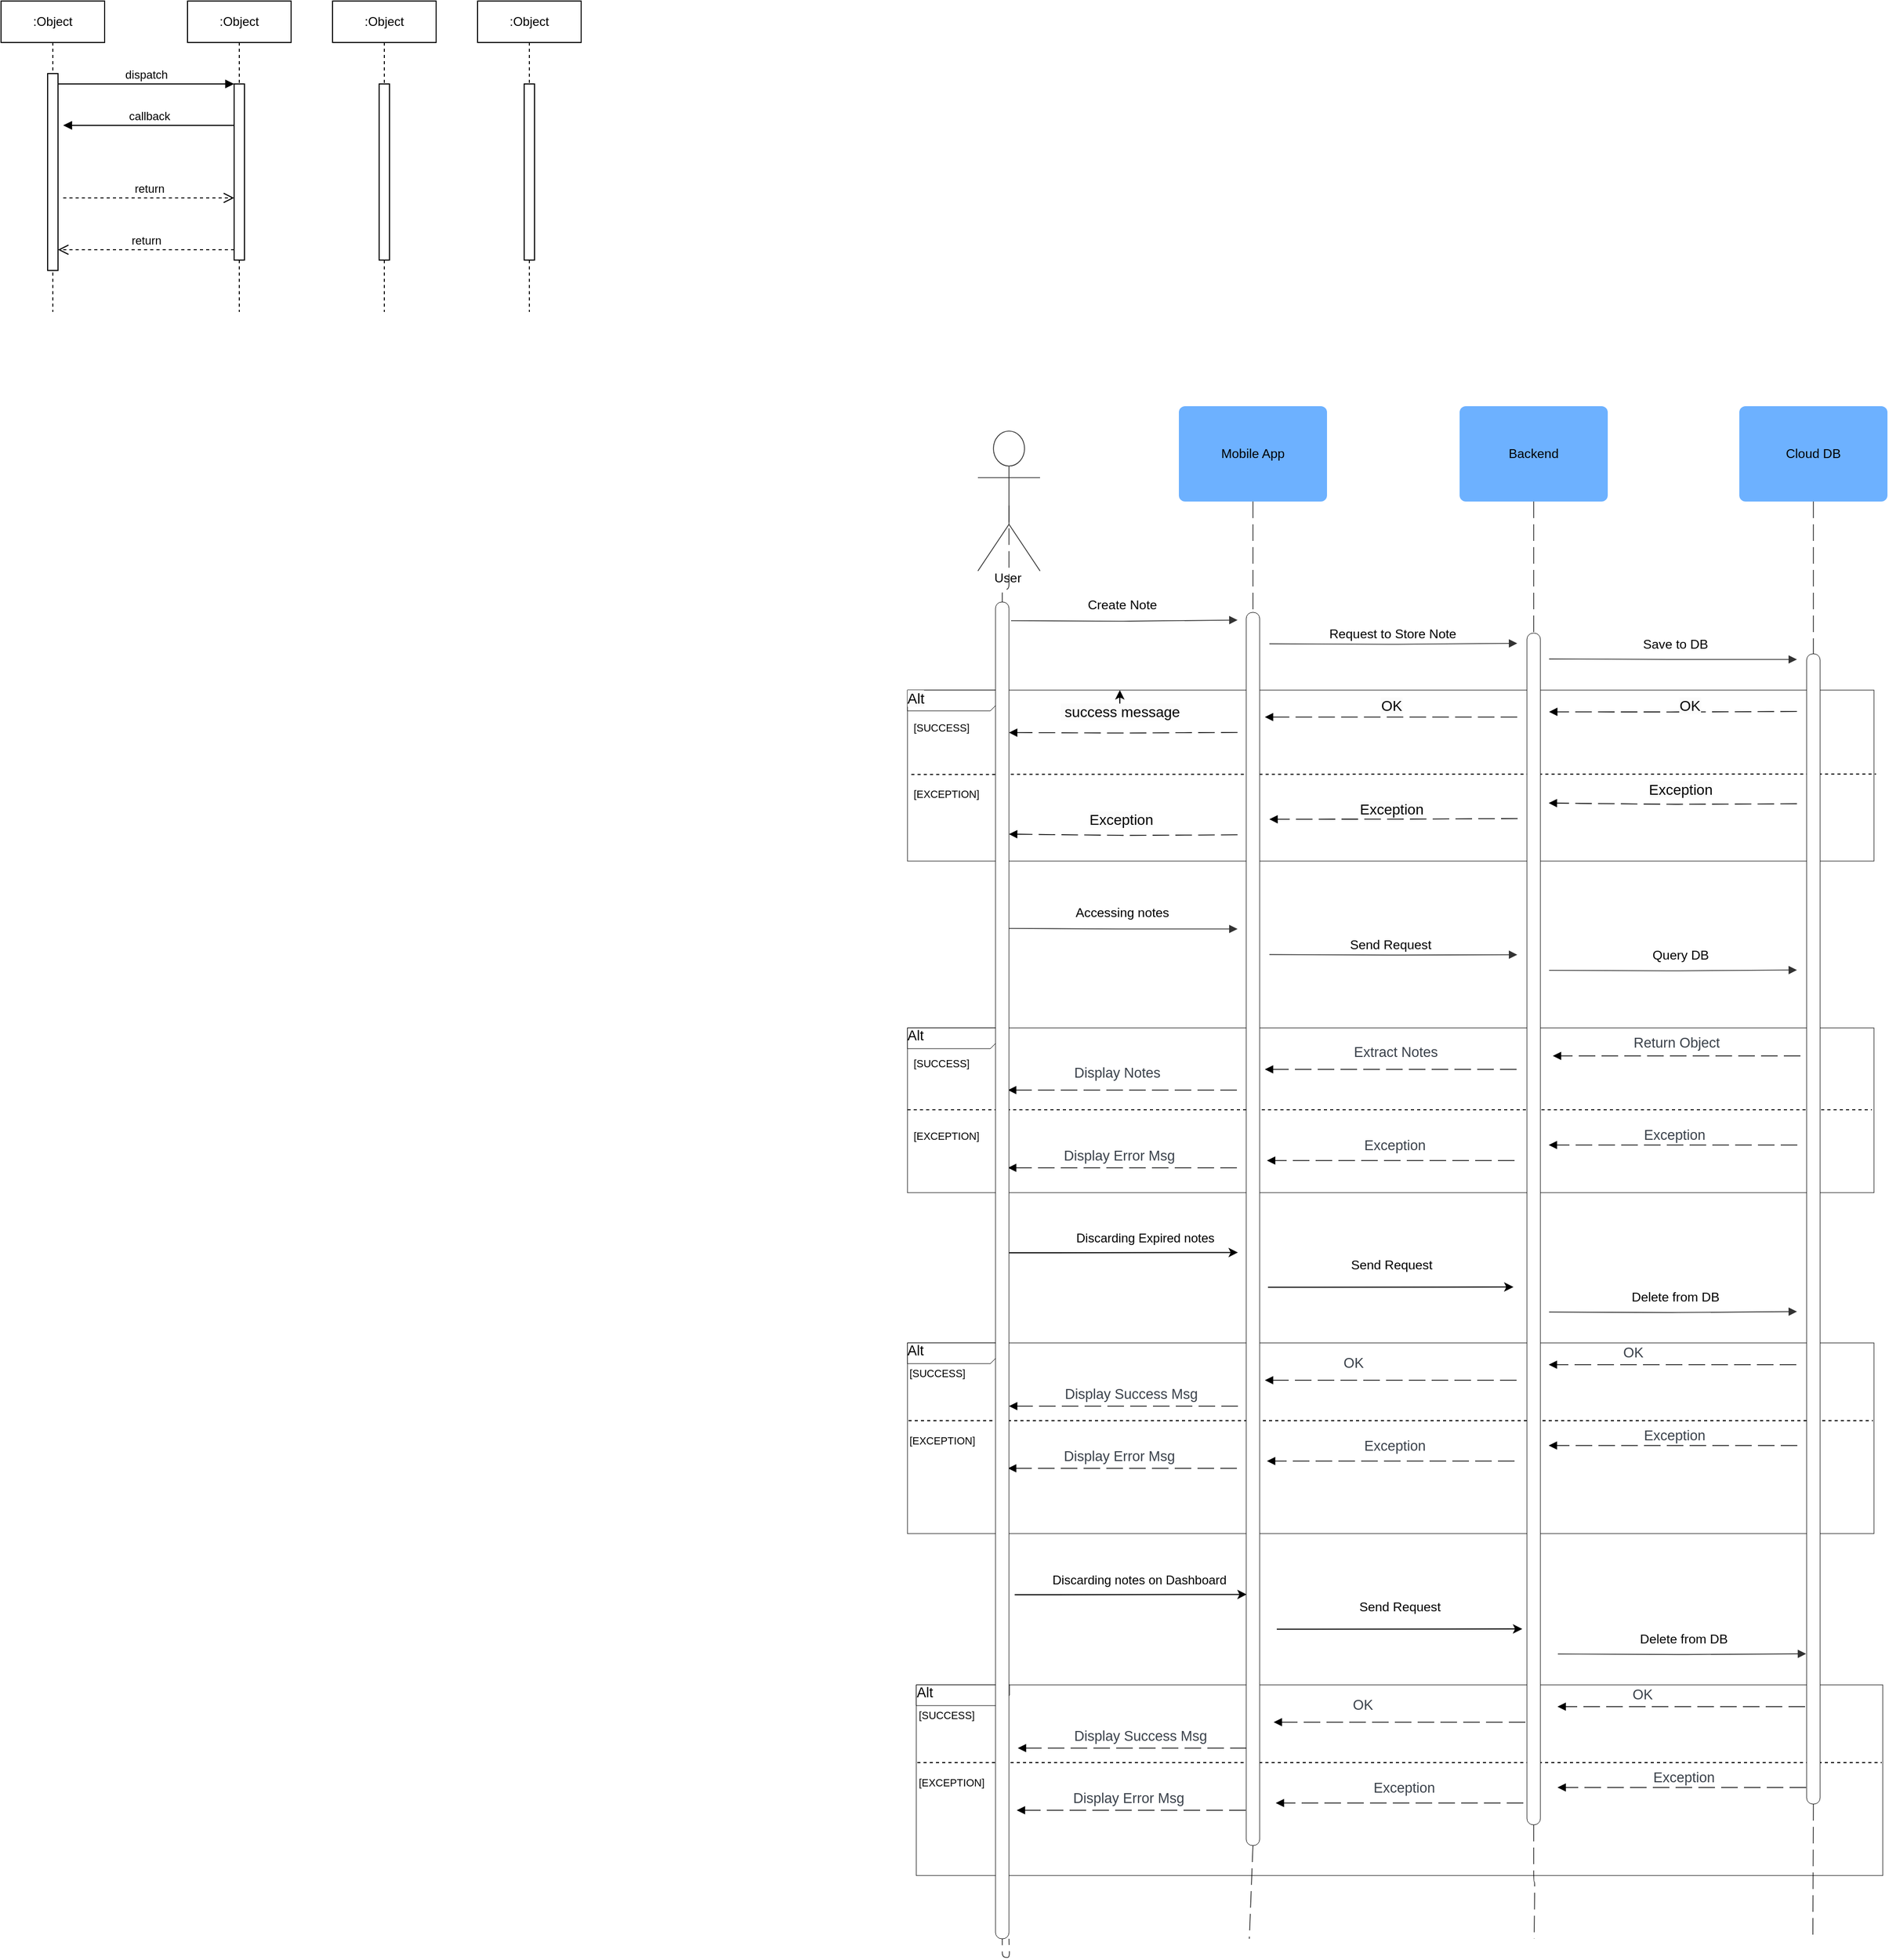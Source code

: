<mxfile version="26.0.14">
  <diagram name="Page-1" id="2YBvvXClWsGukQMizWep">
    <mxGraphModel dx="1348" dy="788" grid="1" gridSize="10" guides="1" tooltips="1" connect="1" arrows="1" fold="1" page="1" pageScale="1" pageWidth="850" pageHeight="1100" math="0" shadow="0">
      <root>
        <mxCell id="0" />
        <mxCell id="1" parent="0" />
        <mxCell id="aM9ryv3xv72pqoxQDRHE-1" value=":Object" style="shape=umlLifeline;perimeter=lifelinePerimeter;whiteSpace=wrap;html=1;container=0;dropTarget=0;collapsible=0;recursiveResize=0;outlineConnect=0;portConstraint=eastwest;newEdgeStyle={&quot;edgeStyle&quot;:&quot;elbowEdgeStyle&quot;,&quot;elbow&quot;:&quot;vertical&quot;,&quot;curved&quot;:0,&quot;rounded&quot;:0};" parent="1" vertex="1">
          <mxGeometry x="40" y="40" width="100" height="300" as="geometry" />
        </mxCell>
        <mxCell id="aM9ryv3xv72pqoxQDRHE-2" value="" style="html=1;points=[];perimeter=orthogonalPerimeter;outlineConnect=0;targetShapes=umlLifeline;portConstraint=eastwest;newEdgeStyle={&quot;edgeStyle&quot;:&quot;elbowEdgeStyle&quot;,&quot;elbow&quot;:&quot;vertical&quot;,&quot;curved&quot;:0,&quot;rounded&quot;:0};" parent="aM9ryv3xv72pqoxQDRHE-1" vertex="1">
          <mxGeometry x="45" y="70" width="10" height="190" as="geometry" />
        </mxCell>
        <mxCell id="aM9ryv3xv72pqoxQDRHE-5" value=":Object" style="shape=umlLifeline;perimeter=lifelinePerimeter;whiteSpace=wrap;html=1;container=0;dropTarget=0;collapsible=0;recursiveResize=0;outlineConnect=0;portConstraint=eastwest;newEdgeStyle={&quot;edgeStyle&quot;:&quot;elbowEdgeStyle&quot;,&quot;elbow&quot;:&quot;vertical&quot;,&quot;curved&quot;:0,&quot;rounded&quot;:0};" parent="1" vertex="1">
          <mxGeometry x="220" y="40" width="100" height="300" as="geometry" />
        </mxCell>
        <mxCell id="aM9ryv3xv72pqoxQDRHE-6" value="" style="html=1;points=[];perimeter=orthogonalPerimeter;outlineConnect=0;targetShapes=umlLifeline;portConstraint=eastwest;newEdgeStyle={&quot;edgeStyle&quot;:&quot;elbowEdgeStyle&quot;,&quot;elbow&quot;:&quot;vertical&quot;,&quot;curved&quot;:0,&quot;rounded&quot;:0};" parent="aM9ryv3xv72pqoxQDRHE-5" vertex="1">
          <mxGeometry x="45" y="80" width="10" height="170" as="geometry" />
        </mxCell>
        <mxCell id="aM9ryv3xv72pqoxQDRHE-7" value="dispatch" style="html=1;verticalAlign=bottom;endArrow=block;edgeStyle=elbowEdgeStyle;elbow=vertical;curved=0;rounded=0;" parent="1" source="aM9ryv3xv72pqoxQDRHE-2" target="aM9ryv3xv72pqoxQDRHE-6" edge="1">
          <mxGeometry relative="1" as="geometry">
            <mxPoint x="195" y="130" as="sourcePoint" />
            <Array as="points">
              <mxPoint x="180" y="120" />
            </Array>
          </mxGeometry>
        </mxCell>
        <mxCell id="aM9ryv3xv72pqoxQDRHE-8" value="return" style="html=1;verticalAlign=bottom;endArrow=open;dashed=1;endSize=8;edgeStyle=elbowEdgeStyle;elbow=vertical;curved=0;rounded=0;" parent="1" source="aM9ryv3xv72pqoxQDRHE-6" target="aM9ryv3xv72pqoxQDRHE-2" edge="1">
          <mxGeometry relative="1" as="geometry">
            <mxPoint x="195" y="205" as="targetPoint" />
            <Array as="points">
              <mxPoint x="190" y="280" />
            </Array>
          </mxGeometry>
        </mxCell>
        <mxCell id="aM9ryv3xv72pqoxQDRHE-9" value="callback" style="html=1;verticalAlign=bottom;endArrow=block;edgeStyle=elbowEdgeStyle;elbow=vertical;curved=0;rounded=0;" parent="1" source="aM9ryv3xv72pqoxQDRHE-6" edge="1">
          <mxGeometry relative="1" as="geometry">
            <mxPoint x="175" y="160" as="sourcePoint" />
            <Array as="points">
              <mxPoint x="190" y="160" />
            </Array>
            <mxPoint x="100.0" y="160" as="targetPoint" />
          </mxGeometry>
        </mxCell>
        <mxCell id="aM9ryv3xv72pqoxQDRHE-10" value="return" style="html=1;verticalAlign=bottom;endArrow=open;dashed=1;endSize=8;edgeStyle=elbowEdgeStyle;elbow=vertical;curved=0;rounded=0;" parent="1" target="aM9ryv3xv72pqoxQDRHE-6" edge="1">
          <mxGeometry relative="1" as="geometry">
            <mxPoint x="175" y="235" as="targetPoint" />
            <Array as="points">
              <mxPoint x="180" y="230" />
            </Array>
            <mxPoint x="100.0" y="230" as="sourcePoint" />
          </mxGeometry>
        </mxCell>
        <mxCell id="2DQe4uAKgCYchEltKK3G-120" value=":Object" style="shape=umlLifeline;perimeter=lifelinePerimeter;whiteSpace=wrap;html=1;container=0;dropTarget=0;collapsible=0;recursiveResize=0;outlineConnect=0;portConstraint=eastwest;newEdgeStyle={&quot;edgeStyle&quot;:&quot;elbowEdgeStyle&quot;,&quot;elbow&quot;:&quot;vertical&quot;,&quot;curved&quot;:0,&quot;rounded&quot;:0};" vertex="1" parent="1">
          <mxGeometry x="360" y="40" width="100" height="300" as="geometry" />
        </mxCell>
        <mxCell id="2DQe4uAKgCYchEltKK3G-121" value="" style="html=1;points=[];perimeter=orthogonalPerimeter;outlineConnect=0;targetShapes=umlLifeline;portConstraint=eastwest;newEdgeStyle={&quot;edgeStyle&quot;:&quot;elbowEdgeStyle&quot;,&quot;elbow&quot;:&quot;vertical&quot;,&quot;curved&quot;:0,&quot;rounded&quot;:0};" vertex="1" parent="2DQe4uAKgCYchEltKK3G-120">
          <mxGeometry x="45" y="80" width="10" height="170" as="geometry" />
        </mxCell>
        <mxCell id="2DQe4uAKgCYchEltKK3G-122" value=":Object" style="shape=umlLifeline;perimeter=lifelinePerimeter;whiteSpace=wrap;html=1;container=0;dropTarget=0;collapsible=0;recursiveResize=0;outlineConnect=0;portConstraint=eastwest;newEdgeStyle={&quot;edgeStyle&quot;:&quot;elbowEdgeStyle&quot;,&quot;elbow&quot;:&quot;vertical&quot;,&quot;curved&quot;:0,&quot;rounded&quot;:0};" vertex="1" parent="1">
          <mxGeometry x="500" y="40" width="100" height="300" as="geometry" />
        </mxCell>
        <mxCell id="2DQe4uAKgCYchEltKK3G-123" value="" style="html=1;points=[];perimeter=orthogonalPerimeter;outlineConnect=0;targetShapes=umlLifeline;portConstraint=eastwest;newEdgeStyle={&quot;edgeStyle&quot;:&quot;elbowEdgeStyle&quot;,&quot;elbow&quot;:&quot;vertical&quot;,&quot;curved&quot;:0,&quot;rounded&quot;:0};" vertex="1" parent="2DQe4uAKgCYchEltKK3G-122">
          <mxGeometry x="45" y="80" width="10" height="170" as="geometry" />
        </mxCell>
        <mxCell id="2DQe4uAKgCYchEltKK3G-125" value="&lt;span style=&quot;color: rgb(0, 0, 0); font-family: Helvetica; font-size: 14px; font-style: normal; font-variant-ligatures: normal; font-variant-caps: normal; font-weight: 400; letter-spacing: normal; orphans: 2; text-align: center; text-indent: 0px; text-transform: none; widows: 2; word-spacing: 0px; -webkit-text-stroke-width: 0px; white-space: normal; background-color: rgb(251, 251, 251); text-decoration-thickness: initial; text-decoration-style: initial; text-decoration-color: initial; float: none; display: inline !important;&quot;&gt;Alt&lt;/span&gt;" style="html=1;blockSpacing=1;whiteSpace=wrap;shape=mxgraph.sysml.package2;xSize=90;overflow=fill;fontSize=13.5;align=left;spacing=0;rounded=1;absoluteArcSize=1;arcSize=12;strokeWidth=NaN;lucidId=xZpTAPdpukCf;" vertex="1" parent="1">
          <mxGeometry x="915" y="705" width="933" height="165" as="geometry" />
        </mxCell>
        <mxCell id="2DQe4uAKgCYchEltKK3G-126" value="Alt" style="html=1;blockSpacing=1;whiteSpace=wrap;shape=mxgraph.sysml.package2;xSize=90;overflow=fill;fontSize=13.5;align=left;spacing=0;rounded=1;absoluteArcSize=1;arcSize=12;strokeWidth=NaN;lucidId=.dqTOCepFq3y;" vertex="1" parent="1">
          <mxGeometry x="915" y="1031" width="933" height="159" as="geometry" />
        </mxCell>
        <mxCell id="2DQe4uAKgCYchEltKK3G-127" value="Alt" style="html=1;blockSpacing=1;whiteSpace=wrap;shape=mxgraph.sysml.package2;xSize=90;overflow=fill;fontSize=13.5;align=left;spacing=0;rounded=1;absoluteArcSize=1;arcSize=12;strokeWidth=NaN;lucidId=-lqTDZGTSmCs;" vertex="1" parent="1">
          <mxGeometry x="915" y="1335" width="933" height="184" as="geometry" />
        </mxCell>
        <mxCell id="2DQe4uAKgCYchEltKK3G-128" value="" style="html=1;jettySize=18;whiteSpace=wrap;fontSize=13;strokeColor=#333333;strokeOpacity=100;dashed=1;fixDash=1;dashPattern=16 6;strokeWidth=0.8;rounded=1;arcSize=10;edgeStyle=orthogonalEdgeStyle;startArrow=none;endArrow=none;exitX=0.5;exitY=0.532;exitPerimeter=0;lucidId=MqcVGEdurxjJ;" edge="1" parent="1" source="2DQe4uAKgCYchEltKK3G-273">
          <mxGeometry width="100" height="100" relative="1" as="geometry">
            <Array as="points" />
            <mxPoint x="1013" y="1910" as="targetPoint" />
          </mxGeometry>
        </mxCell>
        <mxCell id="2DQe4uAKgCYchEltKK3G-129" value="" style="html=1;jettySize=18;whiteSpace=wrap;fontSize=13;fontFamily=helvetica;strokeColor=#333333;strokeOpacity=100;dashed=1;fixDash=1;dashPattern=16 6;strokeWidth=0.8;rounded=0;startArrow=none;endArrow=none;exitX=0.5;exitY=1;exitPerimeter=0;lucidId=MqcVzrL-7rmi;" edge="1" parent="1" source="2DQe4uAKgCYchEltKK3G-284">
          <mxGeometry width="100" height="100" relative="1" as="geometry">
            <Array as="points" />
            <mxPoint x="1245" y="1910" as="targetPoint" />
          </mxGeometry>
        </mxCell>
        <mxCell id="2DQe4uAKgCYchEltKK3G-131" value="" style="html=1;jettySize=18;whiteSpace=wrap;fontSize=13;fontFamily=helvetica;strokeColor=#333333;strokeOpacity=100;dashed=1;fixDash=1;dashPattern=16 6;strokeWidth=0.8;rounded=1;arcSize=24;edgeStyle=orthogonalEdgeStyle;startArrow=none;endArrow=none;exitX=0.5;exitY=1;exitPerimeter=0;lucidId=MqcVlcxoSIf4;" edge="1" parent="1" source="2DQe4uAKgCYchEltKK3G-286">
          <mxGeometry width="100" height="100" relative="1" as="geometry">
            <Array as="points" />
            <mxPoint x="1520" y="1910" as="targetPoint" />
          </mxGeometry>
        </mxCell>
        <mxCell id="2DQe4uAKgCYchEltKK3G-133" value="" style="html=1;jettySize=18;whiteSpace=wrap;fontSize=13;fontFamily=helvetica;strokeColor=#333333;strokeOpacity=100;dashed=1;fixDash=1;dashPattern=16 6;strokeWidth=0.8;rounded=1;arcSize=24;edgeStyle=orthogonalEdgeStyle;startArrow=none;endArrow=none;exitX=0.5;exitY=1;exitPerimeter=0;lucidId=MqcVdNzbLK6W;" edge="1" parent="1" source="2DQe4uAKgCYchEltKK3G-288">
          <mxGeometry width="100" height="100" relative="1" as="geometry">
            <Array as="points" />
            <mxPoint x="1789" y="1910" as="targetPoint" />
          </mxGeometry>
        </mxCell>
        <mxCell id="2DQe4uAKgCYchEltKK3G-136" value="Backend" style="html=1;overflow=block;blockSpacing=1;whiteSpace=wrap;fontSize=12.4;fontColor=default;align=center;spacing=0;strokeOpacity=0;fillOpacity=100;rounded=1;absoluteArcSize=1;arcSize=12;fillColor=#6db1ff;strokeWidth=0.8;" vertex="1" parent="1">
          <mxGeometry x="1448" y="431" width="143" height="92" as="geometry" />
        </mxCell>
        <mxCell id="2DQe4uAKgCYchEltKK3G-137" value="Cloud DB" style="html=1;overflow=block;blockSpacing=1;whiteSpace=wrap;fontSize=12.4;fontColor=default;align=center;spacing=0;strokeOpacity=0;fillOpacity=100;rounded=1;absoluteArcSize=1;arcSize=12;fillColor=#6db1ff;strokeWidth=0.8;" vertex="1" parent="1">
          <mxGeometry x="1718" y="431" width="143" height="92" as="geometry" />
        </mxCell>
        <mxCell id="2DQe4uAKgCYchEltKK3G-138" value="User" style="html=1;overflow=block;blockSpacing=1;shape=umlActor;labelPosition=center;verticalLabelPosition=bottom;verticalAlign=top;whiteSpace=nowrap;fontSize=12.4;align=center;spacing=0;strokeColor=#333333;strokeOpacity=100;fillOpacity=100;rounded=1;absoluteArcSize=1;arcSize=12;fillColor=#ffffff;strokeWidth=0.8;lucidId=MqcVV5ANGu6o;" vertex="1" parent="1">
          <mxGeometry x="983" y="455" width="60" height="135" as="geometry" />
        </mxCell>
        <mxCell id="2DQe4uAKgCYchEltKK3G-139" value="" style="html=1;jettySize=18;whiteSpace=wrap;fontSize=13;strokeColor=#333333;strokeOpacity=100;strokeWidth=0.8;rounded=1;arcSize=10;edgeStyle=orthogonalEdgeStyle;startArrow=none;endArrow=block;endFill=1;entryX=-0.012;entryY=0.073;entryPerimeter=0;lucidId=MqcVYArAM2zq;" edge="1" parent="1">
          <mxGeometry width="100" height="100" relative="1" as="geometry">
            <Array as="points" />
            <mxPoint x="1015" y="638" as="sourcePoint" />
            <mxPoint x="1233.64" y="637.386" as="targetPoint" />
          </mxGeometry>
        </mxCell>
        <mxCell id="2DQe4uAKgCYchEltKK3G-140" value="Create Note" style="text;html=1;resizable=0;labelBackgroundColor=default;align=center;verticalAlign=middle;fontSize=12.4;" vertex="1" parent="2DQe4uAKgCYchEltKK3G-139">
          <mxGeometry relative="1" as="geometry">
            <mxPoint x="-3" y="-16" as="offset" />
          </mxGeometry>
        </mxCell>
        <mxCell id="2DQe4uAKgCYchEltKK3G-141" value="Mobile App" style="html=1;overflow=block;blockSpacing=1;whiteSpace=wrap;fontSize=12.4;fontColor=default;align=center;spacing=0;strokeOpacity=0;fillOpacity=100;rounded=1;absoluteArcSize=1;arcSize=12;fillColor=#6db1ff;strokeWidth=0.8;" vertex="1" parent="1">
          <mxGeometry x="1177" y="431" width="143" height="92" as="geometry" />
        </mxCell>
        <mxCell id="2DQe4uAKgCYchEltKK3G-144" value="" style="html=1;jettySize=18;whiteSpace=wrap;fontSize=13;strokeColor=#333333;strokeOpacity=100;strokeWidth=0.8;rounded=1;arcSize=10;edgeStyle=orthogonalEdgeStyle;startArrow=none;endArrow=block;endFill=1;exitX=1.012;exitY=0.099;exitPerimeter=0;entryX=-0.012;entryY=0.05;entryPerimeter=0;lucidId=dApTWxwZsu-N;" edge="1" parent="1">
          <mxGeometry width="100" height="100" relative="1" as="geometry">
            <Array as="points" />
            <mxPoint x="1264.36" y="660.318" as="sourcePoint" />
            <mxPoint x="1503.64" y="659.85" as="targetPoint" />
          </mxGeometry>
        </mxCell>
        <mxCell id="2DQe4uAKgCYchEltKK3G-145" value="Request to Store Note" style="text;html=1;resizable=0;labelBackgroundColor=default;align=center;verticalAlign=middle;fontSize=12.4;" vertex="1" parent="2DQe4uAKgCYchEltKK3G-144">
          <mxGeometry relative="1" as="geometry">
            <mxPoint x="-2" y="-10" as="offset" />
          </mxGeometry>
        </mxCell>
        <mxCell id="2DQe4uAKgCYchEltKK3G-146" value="" style="html=1;jettySize=18;whiteSpace=wrap;fontSize=13;strokeColor=#333333;strokeOpacity=100;strokeWidth=0.8;rounded=1;arcSize=10;edgeStyle=orthogonalEdgeStyle;startArrow=none;endArrow=block;endFill=1;exitX=1.012;exitY=0.068;exitPerimeter=0;entryX=-0.012;entryY=0.019;entryPerimeter=0;lucidId=~ApTN9mDXX_y;" edge="1" parent="1">
          <mxGeometry width="100" height="100" relative="1" as="geometry">
            <Array as="points" />
            <mxPoint x="1534.36" y="674.916" as="sourcePoint" />
            <mxPoint x="1773.64" y="675.39" as="targetPoint" />
          </mxGeometry>
        </mxCell>
        <mxCell id="2DQe4uAKgCYchEltKK3G-147" value="Save to DB" style="text;html=1;resizable=0;labelBackgroundColor=default;align=center;verticalAlign=middle;fontSize=12.4;" vertex="1" parent="2DQe4uAKgCYchEltKK3G-146">
          <mxGeometry relative="1" as="geometry">
            <mxPoint x="1" y="-15" as="offset" />
          </mxGeometry>
        </mxCell>
        <mxCell id="2DQe4uAKgCYchEltKK3G-148" value="" style="html=1;jettySize=18;whiteSpace=wrap;fontSize=13;strokeOpacity=100;dashed=1;fixDash=1;dashPattern=16 6;strokeWidth=0.8;rounded=1;arcSize=10;edgeStyle=orthogonalEdgeStyle;startArrow=none;endArrow=block;endFill=1;exitX=-0.012;exitY=0.081;exitPerimeter=0;entryX=1.012;entryY=0.129;entryPerimeter=0;lucidId=_XpTG0hsA4nP;" edge="1" parent="1">
          <mxGeometry width="100" height="100" relative="1" as="geometry">
            <Array as="points" />
            <mxPoint x="1773.64" y="725.61" as="sourcePoint" />
            <mxPoint x="1534.36" y="725.973" as="targetPoint" />
          </mxGeometry>
        </mxCell>
        <mxCell id="2DQe4uAKgCYchEltKK3G-150" value="" style="html=1;jettySize=18;whiteSpace=wrap;fontSize=13;strokeOpacity=100;dashed=1;fixDash=1;dashPattern=16 6;strokeWidth=0.8;rounded=1;arcSize=10;edgeStyle=orthogonalEdgeStyle;startArrow=none;endArrow=block;endFill=1;exitX=-0.012;exitY=0.135;exitPerimeter=0;lucidId=t0pTK.cDY_sK;" edge="1" parent="1">
          <mxGeometry width="100" height="100" relative="1" as="geometry">
            <Array as="points" />
            <mxPoint x="1260" y="731" as="targetPoint" />
            <mxPoint x="1503.64" y="730.995" as="sourcePoint" />
          </mxGeometry>
        </mxCell>
        <mxCell id="2DQe4uAKgCYchEltKK3G-152" value="" style="html=1;jettySize=18;whiteSpace=wrap;fontSize=13;strokeOpacity=100;dashed=1;fixDash=1;dashPattern=16 6;strokeWidth=0.8;rounded=1;arcSize=10;edgeStyle=orthogonalEdgeStyle;startArrow=none;endArrow=block;endFill=1;exitX=-0.012;exitY=0.196;exitPerimeter=0;lucidId=M0pTLRo4j7jS;" edge="1" parent="1">
          <mxGeometry width="100" height="100" relative="1" as="geometry">
            <Array as="points" />
            <mxPoint x="1013" y="746" as="targetPoint" />
            <mxPoint x="1233.64" y="745.872" as="sourcePoint" />
          </mxGeometry>
        </mxCell>
        <mxCell id="2DQe4uAKgCYchEltKK3G-154" value="" style="html=1;jettySize=18;whiteSpace=wrap;fontSize=13;strokeOpacity=100;dashed=1;fixDash=1;dashPattern=16 6;strokeWidth=0.8;rounded=1;arcSize=10;edgeStyle=orthogonalEdgeStyle;startArrow=none;endArrow=block;endFill=1;exitX=-0.012;exitY=0.191;exitPerimeter=0;lucidId=65pT8uCV6Lzu;" edge="1" parent="1">
          <mxGeometry width="100" height="100" relative="1" as="geometry">
            <Array as="points" />
            <mxPoint x="1534" y="814" as="targetPoint" />
            <mxPoint x="1773.64" y="814.71" as="sourcePoint" />
          </mxGeometry>
        </mxCell>
        <mxCell id="2DQe4uAKgCYchEltKK3G-156" value="" style="html=1;jettySize=18;whiteSpace=wrap;fontSize=13;strokeOpacity=100;dashed=1;fixDash=1;dashPattern=16 6;strokeWidth=0.8;rounded=1;arcSize=10;edgeStyle=orthogonalEdgeStyle;startArrow=none;endArrow=block;endFill=1;entryX=1.012;entryY=0.291;entryPerimeter=0;lucidId=x6pT0xZqV7Lq;" edge="1" parent="1">
          <mxGeometry width="100" height="100" relative="1" as="geometry">
            <Array as="points" />
            <mxPoint x="1504" y="829" as="sourcePoint" />
            <mxPoint x="1264.36" y="829.662" as="targetPoint" />
          </mxGeometry>
        </mxCell>
        <mxCell id="2DQe4uAKgCYchEltKK3G-158" value="" style="html=1;jettySize=18;whiteSpace=wrap;fontSize=13;strokeOpacity=100;dashed=1;fixDash=1;dashPattern=16 6;strokeWidth=0.8;rounded=1;arcSize=10;edgeStyle=orthogonalEdgeStyle;startArrow=none;endArrow=block;endFill=1;exitX=-0.012;exitY=0.308;exitPerimeter=0;lucidId=G6pT-y07gb1a;" edge="1" parent="1">
          <mxGeometry width="100" height="100" relative="1" as="geometry">
            <Array as="points" />
            <mxPoint x="1013" y="844" as="targetPoint" />
            <mxPoint x="1233.64" y="844.656" as="sourcePoint" />
          </mxGeometry>
        </mxCell>
        <mxCell id="2DQe4uAKgCYchEltKK3G-160" value="" style="html=1;jettySize=18;whiteSpace=wrap;fontSize=13;strokeColor=#333333;strokeOpacity=100;strokeWidth=0.8;rounded=1;arcSize=10;edgeStyle=orthogonalEdgeStyle;startArrow=none;endArrow=block;endFill=1;entryX=-0.012;entryY=0.411;entryPerimeter=0;lucidId=4-pT5Qhd-O3v;" edge="1" parent="1">
          <mxGeometry width="100" height="100" relative="1" as="geometry">
            <Array as="points" />
            <mxPoint x="1013" y="935" as="sourcePoint" />
            <mxPoint x="1233.64" y="935.502" as="targetPoint" />
          </mxGeometry>
        </mxCell>
        <mxCell id="2DQe4uAKgCYchEltKK3G-161" value="&lt;span style=&quot;font-size: 14px; text-wrap-mode: wrap; background-color: rgb(251, 251, 251);&quot;&gt;Exception&lt;/span&gt;" style="text;html=1;resizable=0;labelBackgroundColor=default;align=center;verticalAlign=middle;fontSize=12.4;" vertex="1" parent="2DQe4uAKgCYchEltKK3G-160">
          <mxGeometry relative="1" as="geometry">
            <mxPoint x="537" y="-135" as="offset" />
          </mxGeometry>
        </mxCell>
        <mxCell id="2DQe4uAKgCYchEltKK3G-162" value="" style="html=1;jettySize=18;whiteSpace=wrap;fontSize=13;strokeColor=#333333;strokeOpacity=100;strokeWidth=0.8;rounded=1;arcSize=10;edgeStyle=orthogonalEdgeStyle;startArrow=none;endArrow=block;endFill=1;exitX=1.012;exitY=0.439;exitPerimeter=0;entryX=-0.012;entryY=0.409;entryPerimeter=0;lucidId=B_pT7TzZo.AE;" edge="1" parent="1">
          <mxGeometry width="100" height="100" relative="1" as="geometry">
            <Array as="points" />
            <mxPoint x="1264.36" y="960.198" as="sourcePoint" />
            <mxPoint x="1503.64" y="960.333" as="targetPoint" />
          </mxGeometry>
        </mxCell>
        <mxCell id="2DQe4uAKgCYchEltKK3G-163" value="Send Request" style="text;html=1;resizable=0;labelBackgroundColor=default;align=center;verticalAlign=middle;fontSize=12.4;" vertex="1" parent="2DQe4uAKgCYchEltKK3G-162">
          <mxGeometry relative="1" as="geometry">
            <mxPoint x="-3" y="-10" as="offset" />
          </mxGeometry>
        </mxCell>
        <mxCell id="2DQe4uAKgCYchEltKK3G-164" value="" style="html=1;jettySize=18;whiteSpace=wrap;fontSize=13;strokeColor=#333333;strokeOpacity=100;strokeWidth=0.8;rounded=1;arcSize=10;edgeStyle=orthogonalEdgeStyle;startArrow=none;endArrow=block;endFill=1;exitX=1.012;exitY=0.427;exitPerimeter=0;entryX=-0.012;entryY=0.389;entryPerimeter=0;lucidId=W_pTTXotba5e;" edge="1" parent="1">
          <mxGeometry width="100" height="100" relative="1" as="geometry">
            <Array as="points" />
            <mxPoint x="1534.36" y="975.399" as="sourcePoint" />
            <mxPoint x="1773.64" y="975.09" as="targetPoint" />
          </mxGeometry>
        </mxCell>
        <mxCell id="2DQe4uAKgCYchEltKK3G-165" value="Query DB" style="text;html=1;resizable=0;labelBackgroundColor=default;align=center;verticalAlign=middle;fontSize=12.4;" vertex="1" parent="2DQe4uAKgCYchEltKK3G-164">
          <mxGeometry relative="1" as="geometry">
            <mxPoint x="6" y="-15" as="offset" />
          </mxGeometry>
        </mxCell>
        <mxCell id="2DQe4uAKgCYchEltKK3G-166" value="" style="html=1;jettySize=18;whiteSpace=wrap;fontSize=13;strokeOpacity=100;dashed=1;fixDash=1;dashPattern=16 6;strokeWidth=0.8;rounded=1;arcSize=10;edgeStyle=orthogonalEdgeStyle;startArrow=none;endArrow=block;endFill=1;lucidId=seqTZgDuHPt5;" edge="1" parent="1">
          <mxGeometry width="100" height="100" relative="1" as="geometry">
            <Array as="points" />
            <mxPoint x="1777" y="1058" as="sourcePoint" />
            <mxPoint x="1538" y="1058" as="targetPoint" />
          </mxGeometry>
        </mxCell>
        <mxCell id="2DQe4uAKgCYchEltKK3G-168" value="" style="html=1;jettySize=18;whiteSpace=wrap;fontSize=13;strokeOpacity=100;dashed=1;fixDash=1;dashPattern=16 6;strokeWidth=0.8;rounded=1;arcSize=10;edgeStyle=orthogonalEdgeStyle;startArrow=none;endArrow=block;endFill=1;lucidId=AfqTia_m85Gl;" edge="1" parent="1">
          <mxGeometry width="100" height="100" relative="1" as="geometry">
            <Array as="points" />
            <mxPoint x="1503" y="1071" as="sourcePoint" />
            <mxPoint x="1260" y="1071" as="targetPoint" />
          </mxGeometry>
        </mxCell>
        <mxCell id="2DQe4uAKgCYchEltKK3G-170" value="" style="html=1;jettySize=18;whiteSpace=wrap;fontSize=13;strokeOpacity=100;dashed=1;fixDash=1;dashPattern=16 6;strokeWidth=0.8;rounded=1;arcSize=10;edgeStyle=orthogonalEdgeStyle;startArrow=none;endArrow=block;endFill=1;lucidId=AgqT~nqpI1ge;" edge="1" parent="1">
          <mxGeometry width="100" height="100" relative="1" as="geometry">
            <Array as="points" />
            <mxPoint x="1233" y="1091" as="sourcePoint" />
            <mxPoint x="1012" y="1091" as="targetPoint" />
          </mxGeometry>
        </mxCell>
        <mxCell id="2DQe4uAKgCYchEltKK3G-172" value="" style="html=1;jettySize=18;whiteSpace=wrap;fontSize=13;strokeOpacity=100;dashed=1;fixDash=1;dashPattern=16 6;strokeWidth=0.8;rounded=1;arcSize=10;edgeStyle=orthogonalEdgeStyle;startArrow=none;endArrow=block;endFill=1;lucidId=vhqT8Fl-DFvH;" edge="1" parent="1">
          <mxGeometry width="100" height="100" relative="1" as="geometry">
            <Array as="points" />
            <mxPoint x="1774" y="1144" as="sourcePoint" />
            <mxPoint x="1534" y="1144" as="targetPoint" />
          </mxGeometry>
        </mxCell>
        <mxCell id="2DQe4uAKgCYchEltKK3G-174" value="" style="html=1;jettySize=18;whiteSpace=wrap;fontSize=13;strokeOpacity=100;dashed=1;fixDash=1;dashPattern=16 6;strokeWidth=0.8;rounded=1;arcSize=10;edgeStyle=orthogonalEdgeStyle;startArrow=none;endArrow=block;endFill=1;lucidId=LhqT8P3UGN1E;" edge="1" parent="1">
          <mxGeometry width="100" height="100" relative="1" as="geometry">
            <Array as="points" />
            <mxPoint x="1501" y="1159" as="sourcePoint" />
            <mxPoint x="1262" y="1159" as="targetPoint" />
          </mxGeometry>
        </mxCell>
        <mxCell id="2DQe4uAKgCYchEltKK3G-176" value="" style="html=1;jettySize=18;whiteSpace=wrap;fontSize=13;strokeOpacity=100;dashed=1;fixDash=1;dashPattern=16 6;strokeWidth=0.8;rounded=1;arcSize=10;edgeStyle=orthogonalEdgeStyle;startArrow=none;endArrow=block;endFill=1;lucidId=0hqTsIfL4JAx;" edge="1" parent="1">
          <mxGeometry width="100" height="100" relative="1" as="geometry">
            <Array as="points" />
            <mxPoint x="1233" y="1166" as="sourcePoint" />
            <mxPoint x="1012" y="1166" as="targetPoint" />
          </mxGeometry>
        </mxCell>
        <mxCell id="2DQe4uAKgCYchEltKK3G-178" value="" style="html=1;jettySize=18;whiteSpace=wrap;fontSize=13;strokeColor=#333333;strokeOpacity=100;strokeWidth=0.8;rounded=1;arcSize=10;edgeStyle=orthogonalEdgeStyle;startArrow=none;endArrow=block;endFill=1;exitX=1.012;exitY=0.821;exitPerimeter=0;entryX=-0.012;entryY=0.796;entryPerimeter=0;lucidId=HlqTTmx3ZjP~;" edge="1" parent="1">
          <mxGeometry width="100" height="100" relative="1" as="geometry">
            <Array as="points" />
            <mxPoint x="1534.36" y="1305.177" as="sourcePoint" />
            <mxPoint x="1773.64" y="1304.76" as="targetPoint" />
          </mxGeometry>
        </mxCell>
        <mxCell id="2DQe4uAKgCYchEltKK3G-179" value="Delete from DB" style="text;html=1;resizable=0;labelBackgroundColor=default;align=center;verticalAlign=middle;fontSize=12.4;" vertex="1" parent="2DQe4uAKgCYchEltKK3G-178">
          <mxGeometry relative="1" as="geometry">
            <mxPoint x="1" y="-15" as="offset" />
          </mxGeometry>
        </mxCell>
        <mxCell id="2DQe4uAKgCYchEltKK3G-180" value="" style="html=1;jettySize=18;whiteSpace=wrap;fontSize=13;strokeOpacity=100;dashed=1;fixDash=1;dashPattern=16 6;strokeWidth=0.8;rounded=1;arcSize=10;edgeStyle=orthogonalEdgeStyle;startArrow=none;endArrow=block;endFill=1;lucidId=snqT7pPORbaU;" edge="1" parent="1">
          <mxGeometry width="100" height="100" relative="1" as="geometry">
            <Array as="points" />
            <mxPoint x="1773" y="1356" as="sourcePoint" />
            <mxPoint x="1534" y="1356" as="targetPoint" />
          </mxGeometry>
        </mxCell>
        <mxCell id="2DQe4uAKgCYchEltKK3G-182" value="" style="html=1;jettySize=18;whiteSpace=wrap;fontSize=13;strokeOpacity=100;dashed=1;fixDash=1;dashPattern=16 6;strokeWidth=0.8;rounded=1;arcSize=10;edgeStyle=orthogonalEdgeStyle;startArrow=none;endArrow=block;endFill=1;lucidId=YnqT91g6~6WP;" edge="1" parent="1">
          <mxGeometry width="100" height="100" relative="1" as="geometry">
            <Array as="points" />
            <mxPoint x="1503" y="1371" as="sourcePoint" />
            <mxPoint x="1260" y="1371" as="targetPoint" />
          </mxGeometry>
        </mxCell>
        <mxCell id="2DQe4uAKgCYchEltKK3G-184" value="Accessing notes" style="text;html=1;resizable=0;labelBackgroundColor=default;align=center;verticalAlign=middle;fontSize=12.4;" vertex="1" parent="1">
          <mxGeometry x="1121.5" y="920.0" as="geometry" />
        </mxCell>
        <mxCell id="2DQe4uAKgCYchEltKK3G-185" value="&lt;span style=&quot;font-size: 14px; text-wrap-mode: wrap; background-color: rgb(251, 251, 251);&quot;&gt;Exception&lt;/span&gt;" style="text;html=1;resizable=0;labelBackgroundColor=default;align=center;verticalAlign=middle;fontSize=12.4;" vertex="1" parent="1">
          <mxGeometry x="1381.5" y="820.0" as="geometry" />
        </mxCell>
        <mxCell id="2DQe4uAKgCYchEltKK3G-186" value="&lt;span style=&quot;font-size: 14px; text-wrap-mode: wrap; background-color: rgb(251, 251, 251);&quot;&gt;Exception&lt;/span&gt;" style="text;html=1;resizable=0;labelBackgroundColor=default;align=center;verticalAlign=middle;fontSize=12.4;" vertex="1" parent="1">
          <mxGeometry x="1121.0" y="830.0" as="geometry" />
        </mxCell>
        <mxCell id="2DQe4uAKgCYchEltKK3G-189" value="" style="edgeStyle=orthogonalEdgeStyle;rounded=0;orthogonalLoop=1;jettySize=auto;html=1;" edge="1" parent="1" source="2DQe4uAKgCYchEltKK3G-188">
          <mxGeometry relative="1" as="geometry">
            <mxPoint x="1120.0" y="735" as="targetPoint" />
          </mxGeometry>
        </mxCell>
        <mxCell id="2DQe4uAKgCYchEltKK3G-192" value="" style="edgeStyle=orthogonalEdgeStyle;rounded=0;orthogonalLoop=1;jettySize=auto;html=1;" edge="1" parent="1" source="2DQe4uAKgCYchEltKK3G-188" target="2DQe4uAKgCYchEltKK3G-125">
          <mxGeometry relative="1" as="geometry" />
        </mxCell>
        <mxCell id="2DQe4uAKgCYchEltKK3G-188" value="&lt;span style=&quot;font-size: 14px; text-wrap-mode: wrap; background-color: rgb(251, 251, 251);&quot;&gt;&amp;nbsp;success message&lt;/span&gt;" style="text;html=1;resizable=0;labelBackgroundColor=default;align=center;verticalAlign=middle;fontSize=12.4;" vertex="1" parent="1">
          <mxGeometry x="1120.0" y="726.0" as="geometry" />
        </mxCell>
        <mxCell id="2DQe4uAKgCYchEltKK3G-193" value="&lt;span style=&quot;font-size: 14px; text-wrap-mode: wrap; background-color: rgb(251, 251, 251);&quot;&gt;OK&lt;/span&gt;" style="text;html=1;resizable=0;labelBackgroundColor=default;align=center;verticalAlign=middle;fontSize=12.4;" vertex="1" parent="1">
          <mxGeometry x="1381.5" y="720.0" as="geometry" />
        </mxCell>
        <mxCell id="2DQe4uAKgCYchEltKK3G-196" value="&lt;span style=&quot;font-size: 14px; text-wrap-mode: wrap; background-color: rgb(251, 251, 251);&quot;&gt;OK&lt;/span&gt;" style="text;html=1;resizable=0;labelBackgroundColor=default;align=center;verticalAlign=middle;fontSize=12.4;" vertex="1" parent="1">
          <mxGeometry x="1670.0" y="720.0" as="geometry" />
        </mxCell>
        <mxCell id="2DQe4uAKgCYchEltKK3G-197" value="" style="endArrow=none;dashed=1;html=1;rounded=0;exitX=0.004;exitY=0.493;exitDx=0;exitDy=0;exitPerimeter=0;" edge="1" parent="1" source="2DQe4uAKgCYchEltKK3G-125">
          <mxGeometry width="50" height="50" relative="1" as="geometry">
            <mxPoint x="1200" y="970" as="sourcePoint" />
            <mxPoint x="1850" y="786" as="targetPoint" />
          </mxGeometry>
        </mxCell>
        <mxCell id="2DQe4uAKgCYchEltKK3G-198" value="&lt;font style=&quot;font-size: 10px;&quot;&gt;[SUCCESS]&lt;/font&gt;" style="text;strokeColor=none;fillColor=none;align=left;verticalAlign=middle;spacingLeft=4;spacingRight=4;overflow=hidden;points=[[0,0.5],[1,0.5]];portConstraint=eastwest;rotatable=0;whiteSpace=wrap;html=1;" vertex="1" parent="1">
          <mxGeometry x="915" y="726" width="80" height="30" as="geometry" />
        </mxCell>
        <mxCell id="2DQe4uAKgCYchEltKK3G-199" value="&lt;font style=&quot;font-size: 10px;&quot;&gt;[EXCEPTION]&lt;/font&gt;" style="text;strokeColor=none;fillColor=none;align=left;verticalAlign=middle;spacingLeft=4;spacingRight=4;overflow=hidden;points=[[0,0.5],[1,0.5]];portConstraint=eastwest;rotatable=0;whiteSpace=wrap;html=1;" vertex="1" parent="1">
          <mxGeometry x="915" y="790" width="80" height="30" as="geometry" />
        </mxCell>
        <mxCell id="2DQe4uAKgCYchEltKK3G-215" value="&lt;span data-lucid-content=&quot;{&amp;quot;t&amp;quot;:&amp;quot;Display Notes&amp;quot;,&amp;quot;m&amp;quot;:[{&amp;quot;s&amp;quot;:0,&amp;quot;n&amp;quot;:&amp;quot;a&amp;quot;,&amp;quot;v&amp;quot;:&amp;quot;center&amp;quot;},{&amp;quot;s&amp;quot;:0,&amp;quot;n&amp;quot;:&amp;quot;s&amp;quot;,&amp;quot;v&amp;quot;:18,&amp;quot;e&amp;quot;:13},{&amp;quot;s&amp;quot;:0,&amp;quot;n&amp;quot;:&amp;quot;fsp&amp;quot;,&amp;quot;v&amp;quot;:&amp;quot;ss_presetShapeStyle1_textStyle&amp;quot;,&amp;quot;e&amp;quot;:13},{&amp;quot;s&amp;quot;:0,&amp;quot;n&amp;quot;:&amp;quot;fsp2&amp;quot;,&amp;quot;v&amp;quot;:&amp;quot;ss_presetShapeStyle1_textStyle&amp;quot;,&amp;quot;e&amp;quot;:13}]}&quot; data-lucid-type=&quot;application/vnd.lucid.text&quot;&gt;&lt;span style=&quot;color:#3a414a;font-size:13.5px;&quot;&gt;Display Notes&lt;/span&gt;&lt;/span&gt;" style="text;strokeColor=none;fillColor=none;align=left;verticalAlign=middle;spacingLeft=4;spacingRight=4;overflow=hidden;points=[[0,0.5],[1,0.5]];portConstraint=eastwest;rotatable=0;whiteSpace=wrap;html=1;" vertex="1" parent="1">
          <mxGeometry x="1070" y="1060" width="103" height="30" as="geometry" />
        </mxCell>
        <mxCell id="2DQe4uAKgCYchEltKK3G-216" value="&lt;span data-lucid-content=&quot;{&amp;quot;t&amp;quot;:&amp;quot;Extract Notes&amp;quot;,&amp;quot;m&amp;quot;:[{&amp;quot;s&amp;quot;:0,&amp;quot;n&amp;quot;:&amp;quot;a&amp;quot;,&amp;quot;v&amp;quot;:&amp;quot;center&amp;quot;},{&amp;quot;s&amp;quot;:0,&amp;quot;n&amp;quot;:&amp;quot;s&amp;quot;,&amp;quot;v&amp;quot;:18,&amp;quot;e&amp;quot;:13},{&amp;quot;s&amp;quot;:0,&amp;quot;n&amp;quot;:&amp;quot;fsp&amp;quot;,&amp;quot;v&amp;quot;:&amp;quot;ss_presetShapeStyle1_textStyle&amp;quot;,&amp;quot;e&amp;quot;:13},{&amp;quot;s&amp;quot;:0,&amp;quot;n&amp;quot;:&amp;quot;fsp2&amp;quot;,&amp;quot;v&amp;quot;:&amp;quot;ss_presetShapeStyle1_textStyle&amp;quot;,&amp;quot;e&amp;quot;:13}]}&quot; data-lucid-type=&quot;application/vnd.lucid.text&quot;&gt;&lt;span style=&quot;color:#3a414a;font-size:13.5px;&quot;&gt;Extract Notes&lt;/span&gt;&lt;/span&gt;" style="text;strokeColor=none;fillColor=none;align=left;verticalAlign=middle;spacingLeft=4;spacingRight=4;overflow=hidden;points=[[0,0.5],[1,0.5]];portConstraint=eastwest;rotatable=0;whiteSpace=wrap;html=1;" vertex="1" parent="1">
          <mxGeometry x="1340" y="1040" width="100" height="30" as="geometry" />
        </mxCell>
        <mxCell id="2DQe4uAKgCYchEltKK3G-217" value="&lt;span data-lucid-content=&quot;{&amp;quot;t&amp;quot;:&amp;quot;Return Object&amp;quot;,&amp;quot;m&amp;quot;:[{&amp;quot;s&amp;quot;:0,&amp;quot;n&amp;quot;:&amp;quot;a&amp;quot;,&amp;quot;v&amp;quot;:&amp;quot;center&amp;quot;},{&amp;quot;s&amp;quot;:0,&amp;quot;n&amp;quot;:&amp;quot;s&amp;quot;,&amp;quot;v&amp;quot;:18,&amp;quot;e&amp;quot;:13},{&amp;quot;s&amp;quot;:0,&amp;quot;n&amp;quot;:&amp;quot;fsp&amp;quot;,&amp;quot;v&amp;quot;:&amp;quot;ss_presetShapeStyle1_textStyle&amp;quot;,&amp;quot;e&amp;quot;:13},{&amp;quot;s&amp;quot;:0,&amp;quot;n&amp;quot;:&amp;quot;fsp2&amp;quot;,&amp;quot;v&amp;quot;:&amp;quot;ss_presetShapeStyle1_textStyle&amp;quot;,&amp;quot;e&amp;quot;:13}]}&quot; data-lucid-type=&quot;application/vnd.lucid.text&quot;&gt;&lt;span style=&quot;color:#3a414a;font-size:13.5px;&quot;&gt;Return Object&lt;/span&gt;&lt;/span&gt;" style="text;strokeColor=none;fillColor=none;align=left;verticalAlign=middle;spacingLeft=4;spacingRight=4;overflow=hidden;points=[[0,0.5],[1,0.5]];portConstraint=eastwest;rotatable=0;whiteSpace=wrap;html=1;" vertex="1" parent="1">
          <mxGeometry x="1610" y="1031" width="100" height="30" as="geometry" />
        </mxCell>
        <mxCell id="2DQe4uAKgCYchEltKK3G-218" value="&lt;span data-lucid-content=&quot;{&amp;quot;t&amp;quot;:&amp;quot;Display Error Msg&amp;quot;,&amp;quot;m&amp;quot;:[{&amp;quot;s&amp;quot;:0,&amp;quot;n&amp;quot;:&amp;quot;a&amp;quot;,&amp;quot;v&amp;quot;:&amp;quot;center&amp;quot;},{&amp;quot;s&amp;quot;:0,&amp;quot;n&amp;quot;:&amp;quot;s&amp;quot;,&amp;quot;v&amp;quot;:18,&amp;quot;e&amp;quot;:17},{&amp;quot;s&amp;quot;:0,&amp;quot;n&amp;quot;:&amp;quot;fsp&amp;quot;,&amp;quot;v&amp;quot;:&amp;quot;ss_presetShapeStyle1_textStyle&amp;quot;,&amp;quot;e&amp;quot;:17},{&amp;quot;s&amp;quot;:0,&amp;quot;n&amp;quot;:&amp;quot;fsp2&amp;quot;,&amp;quot;v&amp;quot;:&amp;quot;ss_presetShapeStyle1_textStyle&amp;quot;,&amp;quot;e&amp;quot;:17}]}&quot; data-lucid-type=&quot;application/vnd.lucid.text&quot;&gt;&lt;span style=&quot;color:#3a414a;font-size:13.5px;&quot;&gt;Display Error Msg&lt;/span&gt;&lt;/span&gt;" style="text;strokeColor=none;fillColor=none;align=left;verticalAlign=middle;spacingLeft=4;spacingRight=4;overflow=hidden;points=[[0,0.5],[1,0.5]];portConstraint=eastwest;rotatable=0;whiteSpace=wrap;html=1;" vertex="1" parent="1">
          <mxGeometry x="1060" y="1140" width="123" height="30" as="geometry" />
        </mxCell>
        <mxCell id="2DQe4uAKgCYchEltKK3G-219" value="&lt;span data-lucid-content=&quot;{&amp;quot;t&amp;quot;:&amp;quot;Exception&amp;quot;,&amp;quot;m&amp;quot;:[{&amp;quot;s&amp;quot;:0,&amp;quot;n&amp;quot;:&amp;quot;a&amp;quot;,&amp;quot;v&amp;quot;:&amp;quot;center&amp;quot;},{&amp;quot;s&amp;quot;:0,&amp;quot;n&amp;quot;:&amp;quot;s&amp;quot;,&amp;quot;v&amp;quot;:18,&amp;quot;e&amp;quot;:9},{&amp;quot;s&amp;quot;:0,&amp;quot;n&amp;quot;:&amp;quot;fsp&amp;quot;,&amp;quot;v&amp;quot;:&amp;quot;ss_presetShapeStyle1_textStyle&amp;quot;,&amp;quot;e&amp;quot;:9},{&amp;quot;s&amp;quot;:0,&amp;quot;n&amp;quot;:&amp;quot;fsp2&amp;quot;,&amp;quot;v&amp;quot;:&amp;quot;ss_presetShapeStyle1_textStyle&amp;quot;,&amp;quot;e&amp;quot;:9}]}&quot; data-lucid-type=&quot;application/vnd.lucid.text&quot;&gt;&lt;span style=&quot;color:#3a414a;font-size:13.5px;&quot;&gt;Exception&lt;/span&gt;&lt;/span&gt;" style="text;strokeColor=none;fillColor=none;align=left;verticalAlign=middle;spacingLeft=4;spacingRight=4;overflow=hidden;points=[[0,0.5],[1,0.5]];portConstraint=eastwest;rotatable=0;whiteSpace=wrap;html=1;" vertex="1" parent="1">
          <mxGeometry x="1350" y="1130" width="80" height="30" as="geometry" />
        </mxCell>
        <mxCell id="2DQe4uAKgCYchEltKK3G-220" value="&lt;span data-lucid-content=&quot;{&amp;quot;t&amp;quot;:&amp;quot;Exception&amp;quot;,&amp;quot;m&amp;quot;:[{&amp;quot;s&amp;quot;:0,&amp;quot;n&amp;quot;:&amp;quot;a&amp;quot;,&amp;quot;v&amp;quot;:&amp;quot;center&amp;quot;},{&amp;quot;s&amp;quot;:0,&amp;quot;n&amp;quot;:&amp;quot;s&amp;quot;,&amp;quot;v&amp;quot;:18,&amp;quot;e&amp;quot;:9},{&amp;quot;s&amp;quot;:0,&amp;quot;n&amp;quot;:&amp;quot;fsp&amp;quot;,&amp;quot;v&amp;quot;:&amp;quot;ss_presetShapeStyle1_textStyle&amp;quot;,&amp;quot;e&amp;quot;:9},{&amp;quot;s&amp;quot;:0,&amp;quot;n&amp;quot;:&amp;quot;fsp2&amp;quot;,&amp;quot;v&amp;quot;:&amp;quot;ss_presetShapeStyle1_textStyle&amp;quot;,&amp;quot;e&amp;quot;:9}]}&quot; data-lucid-type=&quot;application/vnd.lucid.text&quot;&gt;&lt;span style=&quot;color:#3a414a;font-size:13.5px;&quot;&gt;Exception&lt;/span&gt;&lt;/span&gt;" style="text;strokeColor=none;fillColor=none;align=left;verticalAlign=middle;spacingLeft=4;spacingRight=4;overflow=hidden;points=[[0,0.5],[1,0.5]];portConstraint=eastwest;rotatable=0;whiteSpace=wrap;html=1;" vertex="1" parent="1">
          <mxGeometry x="1620" y="1120" width="80" height="30" as="geometry" />
        </mxCell>
        <mxCell id="2DQe4uAKgCYchEltKK3G-221" value="&lt;span style=&quot;font-size: 10px;&quot;&gt;[SUCCESS]&lt;/span&gt;" style="text;strokeColor=none;fillColor=none;align=left;verticalAlign=middle;spacingLeft=4;spacingRight=4;overflow=hidden;points=[[0,0.5],[1,0.5]];portConstraint=eastwest;rotatable=0;whiteSpace=wrap;html=1;" vertex="1" parent="1">
          <mxGeometry x="915" y="1050" width="80" height="30" as="geometry" />
        </mxCell>
        <mxCell id="2DQe4uAKgCYchEltKK3G-222" value="&lt;span style=&quot;font-size: 10px;&quot;&gt;[EXCEPTION]&lt;/span&gt;" style="text;strokeColor=none;fillColor=none;align=left;verticalAlign=middle;spacingLeft=4;spacingRight=4;overflow=hidden;points=[[0,0.5],[1,0.5]];portConstraint=eastwest;rotatable=0;whiteSpace=wrap;html=1;" vertex="1" parent="1">
          <mxGeometry x="915" y="1120" width="80" height="30" as="geometry" />
        </mxCell>
        <mxCell id="2DQe4uAKgCYchEltKK3G-223" value="" style="endArrow=none;dashed=1;html=1;rounded=0;exitX=0.004;exitY=0.493;exitDx=0;exitDy=0;exitPerimeter=0;" edge="1" parent="1">
          <mxGeometry width="50" height="50" relative="1" as="geometry">
            <mxPoint x="915" y="1110" as="sourcePoint" />
            <mxPoint x="1846" y="1110" as="targetPoint" />
          </mxGeometry>
        </mxCell>
        <UserObject label="&lt;span data-lucid-content=&quot;{&amp;quot;t&amp;quot;:&amp;quot;Return Object&amp;quot;,&amp;quot;m&amp;quot;:[{&amp;quot;s&amp;quot;:0,&amp;quot;n&amp;quot;:&amp;quot;a&amp;quot;,&amp;quot;v&amp;quot;:&amp;quot;center&amp;quot;},{&amp;quot;s&amp;quot;:0,&amp;quot;n&amp;quot;:&amp;quot;s&amp;quot;,&amp;quot;v&amp;quot;:18,&amp;quot;e&amp;quot;:13},{&amp;quot;s&amp;quot;:0,&amp;quot;n&amp;quot;:&amp;quot;fsp&amp;quot;,&amp;quot;v&amp;quot;:&amp;quot;ss_presetShapeStyle1_textStyle&amp;quot;,&amp;quot;e&amp;quot;:13},{&amp;quot;s&amp;quot;:0,&amp;quot;n&amp;quot;:&amp;quot;fsp2&amp;quot;,&amp;quot;v&amp;quot;:&amp;quot;ss_presetShapeStyle1_textStyle&amp;quot;,&amp;quot;e&amp;quot;:13}]}&quot; data-lucid-type=&quot;application/vnd.lucid.text&quot;&gt;&lt;span style=&quot;color: rgb(58, 65, 74); font-size: 13.5px;&quot;&gt;OK&lt;/span&gt;&lt;/span&gt;" link="&lt;span data-lucid-content=&quot;{&amp;quot;t&amp;quot;:&amp;quot;Return Object&amp;quot;,&amp;quot;m&amp;quot;:[{&amp;quot;s&amp;quot;:0,&amp;quot;n&amp;quot;:&amp;quot;a&amp;quot;,&amp;quot;v&amp;quot;:&amp;quot;center&amp;quot;},{&amp;quot;s&amp;quot;:0,&amp;quot;n&amp;quot;:&amp;quot;s&amp;quot;,&amp;quot;v&amp;quot;:18,&amp;quot;e&amp;quot;:13},{&amp;quot;s&amp;quot;:0,&amp;quot;n&amp;quot;:&amp;quot;fsp&amp;quot;,&amp;quot;v&amp;quot;:&amp;quot;ss_presetShapeStyle1_textStyle&amp;quot;,&amp;quot;e&amp;quot;:13},{&amp;quot;s&amp;quot;:0,&amp;quot;n&amp;quot;:&amp;quot;fsp2&amp;quot;,&amp;quot;v&amp;quot;:&amp;quot;ss_presetShapeStyle1_textStyle&amp;quot;,&amp;quot;e&amp;quot;:13}]}&quot; data-lucid-type=&quot;application/vnd.lucid.text&quot;&gt;&lt;span style=&quot;color:#3a414a;font-size:13.5px;&quot;&gt;Return Object&lt;/span&gt;&lt;/span&gt;" id="2DQe4uAKgCYchEltKK3G-224">
          <mxCell style="text;strokeColor=none;fillColor=none;align=left;verticalAlign=middle;spacingLeft=4;spacingRight=4;overflow=hidden;points=[[0,0.5],[1,0.5]];portConstraint=eastwest;rotatable=0;whiteSpace=wrap;html=1;" vertex="1" parent="1">
            <mxGeometry x="1600" y="1330" width="110" height="30" as="geometry" />
          </mxCell>
        </UserObject>
        <mxCell id="2DQe4uAKgCYchEltKK3G-225" value="&lt;span data-lucid-content=&quot;{&amp;quot;t&amp;quot;:&amp;quot;Extract Notes&amp;quot;,&amp;quot;m&amp;quot;:[{&amp;quot;s&amp;quot;:0,&amp;quot;n&amp;quot;:&amp;quot;a&amp;quot;,&amp;quot;v&amp;quot;:&amp;quot;center&amp;quot;},{&amp;quot;s&amp;quot;:0,&amp;quot;n&amp;quot;:&amp;quot;s&amp;quot;,&amp;quot;v&amp;quot;:18,&amp;quot;e&amp;quot;:13},{&amp;quot;s&amp;quot;:0,&amp;quot;n&amp;quot;:&amp;quot;fsp&amp;quot;,&amp;quot;v&amp;quot;:&amp;quot;ss_presetShapeStyle1_textStyle&amp;quot;,&amp;quot;e&amp;quot;:13},{&amp;quot;s&amp;quot;:0,&amp;quot;n&amp;quot;:&amp;quot;fsp2&amp;quot;,&amp;quot;v&amp;quot;:&amp;quot;ss_presetShapeStyle1_textStyle&amp;quot;,&amp;quot;e&amp;quot;:13}]}&quot; data-lucid-type=&quot;application/vnd.lucid.text&quot;&gt;&lt;span style=&quot;color: rgb(58, 65, 74); font-size: 13.5px;&quot;&gt;OK&lt;/span&gt;&lt;/span&gt;" style="text;strokeColor=none;fillColor=none;align=left;verticalAlign=middle;spacingLeft=4;spacingRight=4;overflow=hidden;points=[[0,0.5],[1,0.5]];portConstraint=eastwest;rotatable=0;whiteSpace=wrap;html=1;" vertex="1" parent="1">
          <mxGeometry x="1330" y="1340" width="92" height="30" as="geometry" />
        </mxCell>
        <mxCell id="2DQe4uAKgCYchEltKK3G-226" value="" style="html=1;jettySize=18;whiteSpace=wrap;fontSize=13;strokeOpacity=100;dashed=1;fixDash=1;dashPattern=16 6;strokeWidth=0.8;rounded=1;arcSize=10;edgeStyle=orthogonalEdgeStyle;startArrow=none;endArrow=block;endFill=1;lucidId=0hqTsIfL4JAx;" edge="1" parent="1">
          <mxGeometry width="100" height="100" relative="1" as="geometry">
            <Array as="points" />
            <mxPoint x="1234" y="1396" as="sourcePoint" />
            <mxPoint x="1013" y="1396" as="targetPoint" />
          </mxGeometry>
        </mxCell>
        <mxCell id="2DQe4uAKgCYchEltKK3G-227" value="&lt;span data-lucid-content=&quot;{&amp;quot;t&amp;quot;:&amp;quot;Display Error Msg&amp;quot;,&amp;quot;m&amp;quot;:[{&amp;quot;s&amp;quot;:0,&amp;quot;n&amp;quot;:&amp;quot;a&amp;quot;,&amp;quot;v&amp;quot;:&amp;quot;center&amp;quot;},{&amp;quot;s&amp;quot;:0,&amp;quot;n&amp;quot;:&amp;quot;s&amp;quot;,&amp;quot;v&amp;quot;:18,&amp;quot;e&amp;quot;:17},{&amp;quot;s&amp;quot;:0,&amp;quot;n&amp;quot;:&amp;quot;fsp&amp;quot;,&amp;quot;v&amp;quot;:&amp;quot;ss_presetShapeStyle1_textStyle&amp;quot;,&amp;quot;e&amp;quot;:17},{&amp;quot;s&amp;quot;:0,&amp;quot;n&amp;quot;:&amp;quot;fsp2&amp;quot;,&amp;quot;v&amp;quot;:&amp;quot;ss_presetShapeStyle1_textStyle&amp;quot;,&amp;quot;e&amp;quot;:17}]}&quot; data-lucid-type=&quot;application/vnd.lucid.text&quot;&gt;&lt;span style=&quot;color: rgb(58, 65, 74); font-size: 13.5px;&quot;&gt;Display Success Msg&lt;/span&gt;&lt;/span&gt;" style="text;strokeColor=none;fillColor=none;align=left;verticalAlign=middle;spacingLeft=4;spacingRight=4;overflow=hidden;points=[[0,0.5],[1,0.5]];portConstraint=eastwest;rotatable=0;whiteSpace=wrap;html=1;" vertex="1" parent="1">
          <mxGeometry x="1061" y="1370" width="149" height="30" as="geometry" />
        </mxCell>
        <mxCell id="2DQe4uAKgCYchEltKK3G-228" value="" style="endArrow=none;dashed=1;html=1;rounded=0;exitX=0.004;exitY=0.493;exitDx=0;exitDy=0;exitPerimeter=0;" edge="1" parent="1">
          <mxGeometry width="50" height="50" relative="1" as="geometry">
            <mxPoint x="916" y="1410" as="sourcePoint" />
            <mxPoint x="1847" y="1410" as="targetPoint" />
          </mxGeometry>
        </mxCell>
        <mxCell id="2DQe4uAKgCYchEltKK3G-229" value="&lt;span style=&quot;font-size: 10px;&quot;&gt;[SUCCESS]&lt;/span&gt;" style="text;whiteSpace=wrap;html=1;" vertex="1" parent="1">
          <mxGeometry x="915" y="1350" width="90" height="40" as="geometry" />
        </mxCell>
        <mxCell id="2DQe4uAKgCYchEltKK3G-230" value="&lt;span style=&quot;font-size: 10px;&quot;&gt;[EXCEPTION]&lt;/span&gt;" style="text;whiteSpace=wrap;html=1;" vertex="1" parent="1">
          <mxGeometry x="915" y="1415" width="90" height="40" as="geometry" />
        </mxCell>
        <mxCell id="2DQe4uAKgCYchEltKK3G-237" value="" style="endArrow=classic;html=1;rounded=0;entryX=0;entryY=0.765;entryDx=0;entryDy=0;entryPerimeter=0;" edge="1" parent="1">
          <mxGeometry width="50" height="50" relative="1" as="geometry">
            <mxPoint x="1010" y="1248" as="sourcePoint" />
            <mxPoint x="1234" y="1247.73" as="targetPoint" />
          </mxGeometry>
        </mxCell>
        <mxCell id="2DQe4uAKgCYchEltKK3G-238" value="&lt;span style=&quot;color: rgb(0, 0, 0); font-family: Helvetica; font-size: 12px; font-style: normal; font-variant-ligatures: normal; font-variant-caps: normal; font-weight: 400; letter-spacing: normal; orphans: 2; text-align: center; text-indent: 0px; text-transform: none; widows: 2; word-spacing: 0px; -webkit-text-stroke-width: 0px; white-space: nowrap; background-color: rgb(255, 255, 255); text-decoration-thickness: initial; text-decoration-style: initial; text-decoration-color: initial; float: none; display: inline !important;&quot;&gt;Discarding Expired notes&lt;/span&gt;" style="text;whiteSpace=wrap;html=1;" vertex="1" parent="1">
          <mxGeometry x="1075.5" y="1220" width="120" height="40" as="geometry" />
        </mxCell>
        <mxCell id="2DQe4uAKgCYchEltKK3G-239" value="Send Request" style="text;html=1;resizable=0;labelBackgroundColor=default;align=center;verticalAlign=middle;fontSize=12.4;" vertex="1" parent="1">
          <mxGeometry x="1381.5" y="1260.0" as="geometry" />
        </mxCell>
        <mxCell id="2DQe4uAKgCYchEltKK3G-241" value="" style="endArrow=classic;html=1;rounded=0;exitX=0.967;exitY=0.803;exitDx=0;exitDy=0;exitPerimeter=0;" edge="1" parent="1">
          <mxGeometry width="50" height="50" relative="1" as="geometry">
            <mxPoint x="1263.01" y="1281.246" as="sourcePoint" />
            <mxPoint x="1500" y="1281" as="targetPoint" />
          </mxGeometry>
        </mxCell>
        <mxCell id="2DQe4uAKgCYchEltKK3G-242" value="" style="html=1;jettySize=18;whiteSpace=wrap;fontSize=13;strokeOpacity=100;dashed=1;fixDash=1;dashPattern=16 6;strokeWidth=0.8;rounded=1;arcSize=10;edgeStyle=orthogonalEdgeStyle;startArrow=none;endArrow=block;endFill=1;lucidId=vhqT8Fl-DFvH;" edge="1" parent="1">
          <mxGeometry width="100" height="100" relative="1" as="geometry">
            <Array as="points" />
            <mxPoint x="1774" y="1434" as="sourcePoint" />
            <mxPoint x="1534" y="1434" as="targetPoint" />
          </mxGeometry>
        </mxCell>
        <mxCell id="2DQe4uAKgCYchEltKK3G-243" value="" style="html=1;jettySize=18;whiteSpace=wrap;fontSize=13;strokeOpacity=100;dashed=1;fixDash=1;dashPattern=16 6;strokeWidth=0.8;rounded=1;arcSize=10;edgeStyle=orthogonalEdgeStyle;startArrow=none;endArrow=block;endFill=1;lucidId=LhqT8P3UGN1E;" edge="1" parent="1">
          <mxGeometry width="100" height="100" relative="1" as="geometry">
            <Array as="points" />
            <mxPoint x="1501" y="1449" as="sourcePoint" />
            <mxPoint x="1262" y="1449" as="targetPoint" />
          </mxGeometry>
        </mxCell>
        <mxCell id="2DQe4uAKgCYchEltKK3G-244" value="" style="html=1;jettySize=18;whiteSpace=wrap;fontSize=13;strokeOpacity=100;dashed=1;fixDash=1;dashPattern=16 6;strokeWidth=0.8;rounded=1;arcSize=10;edgeStyle=orthogonalEdgeStyle;startArrow=none;endArrow=block;endFill=1;lucidId=0hqTsIfL4JAx;" edge="1" parent="1">
          <mxGeometry width="100" height="100" relative="1" as="geometry">
            <Array as="points" />
            <mxPoint x="1233" y="1456" as="sourcePoint" />
            <mxPoint x="1012" y="1456" as="targetPoint" />
          </mxGeometry>
        </mxCell>
        <mxCell id="2DQe4uAKgCYchEltKK3G-245" value="&lt;span data-lucid-content=&quot;{&amp;quot;t&amp;quot;:&amp;quot;Display Error Msg&amp;quot;,&amp;quot;m&amp;quot;:[{&amp;quot;s&amp;quot;:0,&amp;quot;n&amp;quot;:&amp;quot;a&amp;quot;,&amp;quot;v&amp;quot;:&amp;quot;center&amp;quot;},{&amp;quot;s&amp;quot;:0,&amp;quot;n&amp;quot;:&amp;quot;s&amp;quot;,&amp;quot;v&amp;quot;:18,&amp;quot;e&amp;quot;:17},{&amp;quot;s&amp;quot;:0,&amp;quot;n&amp;quot;:&amp;quot;fsp&amp;quot;,&amp;quot;v&amp;quot;:&amp;quot;ss_presetShapeStyle1_textStyle&amp;quot;,&amp;quot;e&amp;quot;:17},{&amp;quot;s&amp;quot;:0,&amp;quot;n&amp;quot;:&amp;quot;fsp2&amp;quot;,&amp;quot;v&amp;quot;:&amp;quot;ss_presetShapeStyle1_textStyle&amp;quot;,&amp;quot;e&amp;quot;:17}]}&quot; data-lucid-type=&quot;application/vnd.lucid.text&quot;&gt;&lt;span style=&quot;color:#3a414a;font-size:13.5px;&quot;&gt;Display Error Msg&lt;/span&gt;&lt;/span&gt;" style="text;strokeColor=none;fillColor=none;align=left;verticalAlign=middle;spacingLeft=4;spacingRight=4;overflow=hidden;points=[[0,0.5],[1,0.5]];portConstraint=eastwest;rotatable=0;whiteSpace=wrap;html=1;" vertex="1" parent="1">
          <mxGeometry x="1060" y="1430" width="123" height="30" as="geometry" />
        </mxCell>
        <mxCell id="2DQe4uAKgCYchEltKK3G-246" value="&lt;span data-lucid-content=&quot;{&amp;quot;t&amp;quot;:&amp;quot;Exception&amp;quot;,&amp;quot;m&amp;quot;:[{&amp;quot;s&amp;quot;:0,&amp;quot;n&amp;quot;:&amp;quot;a&amp;quot;,&amp;quot;v&amp;quot;:&amp;quot;center&amp;quot;},{&amp;quot;s&amp;quot;:0,&amp;quot;n&amp;quot;:&amp;quot;s&amp;quot;,&amp;quot;v&amp;quot;:18,&amp;quot;e&amp;quot;:9},{&amp;quot;s&amp;quot;:0,&amp;quot;n&amp;quot;:&amp;quot;fsp&amp;quot;,&amp;quot;v&amp;quot;:&amp;quot;ss_presetShapeStyle1_textStyle&amp;quot;,&amp;quot;e&amp;quot;:9},{&amp;quot;s&amp;quot;:0,&amp;quot;n&amp;quot;:&amp;quot;fsp2&amp;quot;,&amp;quot;v&amp;quot;:&amp;quot;ss_presetShapeStyle1_textStyle&amp;quot;,&amp;quot;e&amp;quot;:9}]}&quot; data-lucid-type=&quot;application/vnd.lucid.text&quot;&gt;&lt;span style=&quot;color:#3a414a;font-size:13.5px;&quot;&gt;Exception&lt;/span&gt;&lt;/span&gt;" style="text;strokeColor=none;fillColor=none;align=left;verticalAlign=middle;spacingLeft=4;spacingRight=4;overflow=hidden;points=[[0,0.5],[1,0.5]];portConstraint=eastwest;rotatable=0;whiteSpace=wrap;html=1;" vertex="1" parent="1">
          <mxGeometry x="1350" y="1420" width="80" height="30" as="geometry" />
        </mxCell>
        <mxCell id="2DQe4uAKgCYchEltKK3G-247" value="&lt;span data-lucid-content=&quot;{&amp;quot;t&amp;quot;:&amp;quot;Exception&amp;quot;,&amp;quot;m&amp;quot;:[{&amp;quot;s&amp;quot;:0,&amp;quot;n&amp;quot;:&amp;quot;a&amp;quot;,&amp;quot;v&amp;quot;:&amp;quot;center&amp;quot;},{&amp;quot;s&amp;quot;:0,&amp;quot;n&amp;quot;:&amp;quot;s&amp;quot;,&amp;quot;v&amp;quot;:18,&amp;quot;e&amp;quot;:9},{&amp;quot;s&amp;quot;:0,&amp;quot;n&amp;quot;:&amp;quot;fsp&amp;quot;,&amp;quot;v&amp;quot;:&amp;quot;ss_presetShapeStyle1_textStyle&amp;quot;,&amp;quot;e&amp;quot;:9},{&amp;quot;s&amp;quot;:0,&amp;quot;n&amp;quot;:&amp;quot;fsp2&amp;quot;,&amp;quot;v&amp;quot;:&amp;quot;ss_presetShapeStyle1_textStyle&amp;quot;,&amp;quot;e&amp;quot;:9}]}&quot; data-lucid-type=&quot;application/vnd.lucid.text&quot;&gt;&lt;span style=&quot;color:#3a414a;font-size:13.5px;&quot;&gt;Exception&lt;/span&gt;&lt;/span&gt;" style="text;strokeColor=none;fillColor=none;align=left;verticalAlign=middle;spacingLeft=4;spacingRight=4;overflow=hidden;points=[[0,0.5],[1,0.5]];portConstraint=eastwest;rotatable=0;whiteSpace=wrap;html=1;" vertex="1" parent="1">
          <mxGeometry x="1620" y="1410" width="80" height="30" as="geometry" />
        </mxCell>
        <mxCell id="2DQe4uAKgCYchEltKK3G-249" value="Alt" style="html=1;blockSpacing=1;whiteSpace=wrap;shape=mxgraph.sysml.package2;xSize=90;overflow=fill;fontSize=13.5;align=left;spacing=0;rounded=1;absoluteArcSize=1;arcSize=12;strokeWidth=NaN;lucidId=-lqTDZGTSmCs;" vertex="1" parent="1">
          <mxGeometry x="923.5" y="1665" width="933" height="184" as="geometry" />
        </mxCell>
        <mxCell id="2DQe4uAKgCYchEltKK3G-250" value="" style="html=1;jettySize=18;whiteSpace=wrap;fontSize=13;strokeColor=#333333;strokeOpacity=100;strokeWidth=0.8;rounded=1;arcSize=10;edgeStyle=orthogonalEdgeStyle;startArrow=none;endArrow=block;endFill=1;exitX=1.012;exitY=0.821;exitPerimeter=0;entryX=-0.012;entryY=0.796;entryPerimeter=0;lucidId=HlqTTmx3ZjP~;" edge="1" parent="1">
          <mxGeometry width="100" height="100" relative="1" as="geometry">
            <Array as="points" />
            <mxPoint x="1542.86" y="1635.177" as="sourcePoint" />
            <mxPoint x="1782.5" y="1635" as="targetPoint" />
          </mxGeometry>
        </mxCell>
        <mxCell id="2DQe4uAKgCYchEltKK3G-251" value="Delete from DB" style="text;html=1;resizable=0;labelBackgroundColor=default;align=center;verticalAlign=middle;fontSize=12.4;" vertex="1" parent="2DQe4uAKgCYchEltKK3G-250">
          <mxGeometry relative="1" as="geometry">
            <mxPoint x="1" y="-15" as="offset" />
          </mxGeometry>
        </mxCell>
        <mxCell id="2DQe4uAKgCYchEltKK3G-252" value="" style="html=1;jettySize=18;whiteSpace=wrap;fontSize=13;strokeOpacity=100;dashed=1;fixDash=1;dashPattern=16 6;strokeWidth=0.8;rounded=1;arcSize=10;edgeStyle=orthogonalEdgeStyle;startArrow=none;endArrow=block;endFill=1;lucidId=snqT7pPORbaU;" edge="1" parent="1">
          <mxGeometry width="100" height="100" relative="1" as="geometry">
            <Array as="points" />
            <mxPoint x="1781.5" y="1686" as="sourcePoint" />
            <mxPoint x="1542.5" y="1686" as="targetPoint" />
          </mxGeometry>
        </mxCell>
        <mxCell id="2DQe4uAKgCYchEltKK3G-253" value="" style="html=1;jettySize=18;whiteSpace=wrap;fontSize=13;strokeOpacity=100;dashed=1;fixDash=1;dashPattern=16 6;strokeWidth=0.8;rounded=1;arcSize=10;edgeStyle=orthogonalEdgeStyle;startArrow=none;endArrow=block;endFill=1;lucidId=YnqT91g6~6WP;" edge="1" parent="1">
          <mxGeometry width="100" height="100" relative="1" as="geometry">
            <Array as="points" />
            <mxPoint x="1511.5" y="1701" as="sourcePoint" />
            <mxPoint x="1268.5" y="1701" as="targetPoint" />
          </mxGeometry>
        </mxCell>
        <UserObject label="&lt;span data-lucid-content=&quot;{&amp;quot;t&amp;quot;:&amp;quot;Return Object&amp;quot;,&amp;quot;m&amp;quot;:[{&amp;quot;s&amp;quot;:0,&amp;quot;n&amp;quot;:&amp;quot;a&amp;quot;,&amp;quot;v&amp;quot;:&amp;quot;center&amp;quot;},{&amp;quot;s&amp;quot;:0,&amp;quot;n&amp;quot;:&amp;quot;s&amp;quot;,&amp;quot;v&amp;quot;:18,&amp;quot;e&amp;quot;:13},{&amp;quot;s&amp;quot;:0,&amp;quot;n&amp;quot;:&amp;quot;fsp&amp;quot;,&amp;quot;v&amp;quot;:&amp;quot;ss_presetShapeStyle1_textStyle&amp;quot;,&amp;quot;e&amp;quot;:13},{&amp;quot;s&amp;quot;:0,&amp;quot;n&amp;quot;:&amp;quot;fsp2&amp;quot;,&amp;quot;v&amp;quot;:&amp;quot;ss_presetShapeStyle1_textStyle&amp;quot;,&amp;quot;e&amp;quot;:13}]}&quot; data-lucid-type=&quot;application/vnd.lucid.text&quot;&gt;&lt;span style=&quot;color: rgb(58, 65, 74); font-size: 13.5px;&quot;&gt;OK&lt;/span&gt;&lt;/span&gt;" link="&lt;span data-lucid-content=&quot;{&amp;quot;t&amp;quot;:&amp;quot;Return Object&amp;quot;,&amp;quot;m&amp;quot;:[{&amp;quot;s&amp;quot;:0,&amp;quot;n&amp;quot;:&amp;quot;a&amp;quot;,&amp;quot;v&amp;quot;:&amp;quot;center&amp;quot;},{&amp;quot;s&amp;quot;:0,&amp;quot;n&amp;quot;:&amp;quot;s&amp;quot;,&amp;quot;v&amp;quot;:18,&amp;quot;e&amp;quot;:13},{&amp;quot;s&amp;quot;:0,&amp;quot;n&amp;quot;:&amp;quot;fsp&amp;quot;,&amp;quot;v&amp;quot;:&amp;quot;ss_presetShapeStyle1_textStyle&amp;quot;,&amp;quot;e&amp;quot;:13},{&amp;quot;s&amp;quot;:0,&amp;quot;n&amp;quot;:&amp;quot;fsp2&amp;quot;,&amp;quot;v&amp;quot;:&amp;quot;ss_presetShapeStyle1_textStyle&amp;quot;,&amp;quot;e&amp;quot;:13}]}&quot; data-lucid-type=&quot;application/vnd.lucid.text&quot;&gt;&lt;span style=&quot;color:#3a414a;font-size:13.5px;&quot;&gt;Return Object&lt;/span&gt;&lt;/span&gt;" id="2DQe4uAKgCYchEltKK3G-254">
          <mxCell style="text;strokeColor=none;fillColor=none;align=left;verticalAlign=middle;spacingLeft=4;spacingRight=4;overflow=hidden;points=[[0,0.5],[1,0.5]];portConstraint=eastwest;rotatable=0;whiteSpace=wrap;html=1;" vertex="1" parent="1">
            <mxGeometry x="1608.5" y="1660" width="110" height="30" as="geometry" />
          </mxCell>
        </UserObject>
        <mxCell id="2DQe4uAKgCYchEltKK3G-255" value="&lt;span data-lucid-content=&quot;{&amp;quot;t&amp;quot;:&amp;quot;Extract Notes&amp;quot;,&amp;quot;m&amp;quot;:[{&amp;quot;s&amp;quot;:0,&amp;quot;n&amp;quot;:&amp;quot;a&amp;quot;,&amp;quot;v&amp;quot;:&amp;quot;center&amp;quot;},{&amp;quot;s&amp;quot;:0,&amp;quot;n&amp;quot;:&amp;quot;s&amp;quot;,&amp;quot;v&amp;quot;:18,&amp;quot;e&amp;quot;:13},{&amp;quot;s&amp;quot;:0,&amp;quot;n&amp;quot;:&amp;quot;fsp&amp;quot;,&amp;quot;v&amp;quot;:&amp;quot;ss_presetShapeStyle1_textStyle&amp;quot;,&amp;quot;e&amp;quot;:13},{&amp;quot;s&amp;quot;:0,&amp;quot;n&amp;quot;:&amp;quot;fsp2&amp;quot;,&amp;quot;v&amp;quot;:&amp;quot;ss_presetShapeStyle1_textStyle&amp;quot;,&amp;quot;e&amp;quot;:13}]}&quot; data-lucid-type=&quot;application/vnd.lucid.text&quot;&gt;&lt;span style=&quot;color: rgb(58, 65, 74); font-size: 13.5px;&quot;&gt;OK&lt;/span&gt;&lt;/span&gt;" style="text;strokeColor=none;fillColor=none;align=left;verticalAlign=middle;spacingLeft=4;spacingRight=4;overflow=hidden;points=[[0,0.5],[1,0.5]];portConstraint=eastwest;rotatable=0;whiteSpace=wrap;html=1;" vertex="1" parent="1">
          <mxGeometry x="1338.5" y="1670" width="92" height="30" as="geometry" />
        </mxCell>
        <mxCell id="2DQe4uAKgCYchEltKK3G-256" value="" style="html=1;jettySize=18;whiteSpace=wrap;fontSize=13;strokeOpacity=100;dashed=1;fixDash=1;dashPattern=16 6;strokeWidth=0.8;rounded=1;arcSize=10;edgeStyle=orthogonalEdgeStyle;startArrow=none;endArrow=block;endFill=1;lucidId=0hqTsIfL4JAx;" edge="1" parent="1">
          <mxGeometry width="100" height="100" relative="1" as="geometry">
            <Array as="points" />
            <mxPoint x="1242.5" y="1726" as="sourcePoint" />
            <mxPoint x="1021.5" y="1726" as="targetPoint" />
          </mxGeometry>
        </mxCell>
        <mxCell id="2DQe4uAKgCYchEltKK3G-257" value="&lt;span data-lucid-content=&quot;{&amp;quot;t&amp;quot;:&amp;quot;Display Error Msg&amp;quot;,&amp;quot;m&amp;quot;:[{&amp;quot;s&amp;quot;:0,&amp;quot;n&amp;quot;:&amp;quot;a&amp;quot;,&amp;quot;v&amp;quot;:&amp;quot;center&amp;quot;},{&amp;quot;s&amp;quot;:0,&amp;quot;n&amp;quot;:&amp;quot;s&amp;quot;,&amp;quot;v&amp;quot;:18,&amp;quot;e&amp;quot;:17},{&amp;quot;s&amp;quot;:0,&amp;quot;n&amp;quot;:&amp;quot;fsp&amp;quot;,&amp;quot;v&amp;quot;:&amp;quot;ss_presetShapeStyle1_textStyle&amp;quot;,&amp;quot;e&amp;quot;:17},{&amp;quot;s&amp;quot;:0,&amp;quot;n&amp;quot;:&amp;quot;fsp2&amp;quot;,&amp;quot;v&amp;quot;:&amp;quot;ss_presetShapeStyle1_textStyle&amp;quot;,&amp;quot;e&amp;quot;:17}]}&quot; data-lucid-type=&quot;application/vnd.lucid.text&quot;&gt;&lt;span style=&quot;color: rgb(58, 65, 74); font-size: 13.5px;&quot;&gt;Display Success Msg&lt;/span&gt;&lt;/span&gt;" style="text;strokeColor=none;fillColor=none;align=left;verticalAlign=middle;spacingLeft=4;spacingRight=4;overflow=hidden;points=[[0,0.5],[1,0.5]];portConstraint=eastwest;rotatable=0;whiteSpace=wrap;html=1;" vertex="1" parent="1">
          <mxGeometry x="1069.5" y="1700" width="149" height="30" as="geometry" />
        </mxCell>
        <mxCell id="2DQe4uAKgCYchEltKK3G-258" value="" style="endArrow=none;dashed=1;html=1;rounded=0;exitX=0.004;exitY=0.493;exitDx=0;exitDy=0;exitPerimeter=0;" edge="1" parent="1">
          <mxGeometry width="50" height="50" relative="1" as="geometry">
            <mxPoint x="924.5" y="1740" as="sourcePoint" />
            <mxPoint x="1855.5" y="1740" as="targetPoint" />
          </mxGeometry>
        </mxCell>
        <mxCell id="2DQe4uAKgCYchEltKK3G-259" value="&lt;span style=&quot;font-size: 10px;&quot;&gt;[SUCCESS]&lt;/span&gt;" style="text;whiteSpace=wrap;html=1;" vertex="1" parent="1">
          <mxGeometry x="923.5" y="1680" width="90" height="40" as="geometry" />
        </mxCell>
        <mxCell id="2DQe4uAKgCYchEltKK3G-260" value="&lt;span style=&quot;font-size: 10px;&quot;&gt;[EXCEPTION]&lt;/span&gt;" style="text;whiteSpace=wrap;html=1;" vertex="1" parent="1">
          <mxGeometry x="923.5" y="1745" width="90" height="40" as="geometry" />
        </mxCell>
        <mxCell id="2DQe4uAKgCYchEltKK3G-261" value="" style="endArrow=classic;html=1;rounded=0;entryX=0;entryY=0.765;entryDx=0;entryDy=0;entryPerimeter=0;" edge="1" parent="1">
          <mxGeometry width="50" height="50" relative="1" as="geometry">
            <mxPoint x="1018.5" y="1578" as="sourcePoint" />
            <mxPoint x="1242.5" y="1577.73" as="targetPoint" />
          </mxGeometry>
        </mxCell>
        <mxCell id="2DQe4uAKgCYchEltKK3G-262" value="&lt;span style=&quot;color: rgb(0, 0, 0); font-family: Helvetica; font-size: 12px; font-style: normal; font-variant-ligatures: normal; font-variant-caps: normal; font-weight: 400; letter-spacing: normal; orphans: 2; text-align: center; text-indent: 0px; text-transform: none; widows: 2; word-spacing: 0px; -webkit-text-stroke-width: 0px; white-space: nowrap; background-color: rgb(255, 255, 255); text-decoration-thickness: initial; text-decoration-style: initial; text-decoration-color: initial; float: none; display: inline !important;&quot;&gt;Discarding notes on Dashboard&lt;/span&gt;" style="text;whiteSpace=wrap;html=1;" vertex="1" parent="1">
          <mxGeometry x="1053" y="1550" width="120" height="40" as="geometry" />
        </mxCell>
        <mxCell id="2DQe4uAKgCYchEltKK3G-263" value="Send Request" style="text;html=1;resizable=0;labelBackgroundColor=default;align=center;verticalAlign=middle;fontSize=12.4;" vertex="1" parent="1">
          <mxGeometry x="1390.0" y="1590.0" as="geometry" />
        </mxCell>
        <mxCell id="2DQe4uAKgCYchEltKK3G-264" value="" style="endArrow=classic;html=1;rounded=0;exitX=0.967;exitY=0.803;exitDx=0;exitDy=0;exitPerimeter=0;" edge="1" parent="1">
          <mxGeometry width="50" height="50" relative="1" as="geometry">
            <mxPoint x="1271.51" y="1611.246" as="sourcePoint" />
            <mxPoint x="1508.5" y="1611" as="targetPoint" />
          </mxGeometry>
        </mxCell>
        <mxCell id="2DQe4uAKgCYchEltKK3G-265" value="" style="html=1;jettySize=18;whiteSpace=wrap;fontSize=13;strokeOpacity=100;dashed=1;fixDash=1;dashPattern=16 6;strokeWidth=0.8;rounded=1;arcSize=10;edgeStyle=orthogonalEdgeStyle;startArrow=none;endArrow=block;endFill=1;lucidId=vhqT8Fl-DFvH;" edge="1" parent="1">
          <mxGeometry width="100" height="100" relative="1" as="geometry">
            <Array as="points" />
            <mxPoint x="1782.5" y="1764" as="sourcePoint" />
            <mxPoint x="1542.5" y="1764" as="targetPoint" />
          </mxGeometry>
        </mxCell>
        <mxCell id="2DQe4uAKgCYchEltKK3G-266" value="" style="html=1;jettySize=18;whiteSpace=wrap;fontSize=13;strokeOpacity=100;dashed=1;fixDash=1;dashPattern=16 6;strokeWidth=0.8;rounded=1;arcSize=10;edgeStyle=orthogonalEdgeStyle;startArrow=none;endArrow=block;endFill=1;lucidId=LhqT8P3UGN1E;" edge="1" parent="1">
          <mxGeometry width="100" height="100" relative="1" as="geometry">
            <Array as="points" />
            <mxPoint x="1509.5" y="1779" as="sourcePoint" />
            <mxPoint x="1270.5" y="1779" as="targetPoint" />
          </mxGeometry>
        </mxCell>
        <mxCell id="2DQe4uAKgCYchEltKK3G-267" value="" style="html=1;jettySize=18;whiteSpace=wrap;fontSize=13;strokeOpacity=100;dashed=1;fixDash=1;dashPattern=16 6;strokeWidth=0.8;rounded=1;arcSize=10;edgeStyle=orthogonalEdgeStyle;startArrow=none;endArrow=block;endFill=1;lucidId=0hqTsIfL4JAx;" edge="1" parent="1">
          <mxGeometry width="100" height="100" relative="1" as="geometry">
            <Array as="points" />
            <mxPoint x="1241.5" y="1786" as="sourcePoint" />
            <mxPoint x="1020.5" y="1786" as="targetPoint" />
          </mxGeometry>
        </mxCell>
        <mxCell id="2DQe4uAKgCYchEltKK3G-268" value="&lt;span data-lucid-content=&quot;{&amp;quot;t&amp;quot;:&amp;quot;Display Error Msg&amp;quot;,&amp;quot;m&amp;quot;:[{&amp;quot;s&amp;quot;:0,&amp;quot;n&amp;quot;:&amp;quot;a&amp;quot;,&amp;quot;v&amp;quot;:&amp;quot;center&amp;quot;},{&amp;quot;s&amp;quot;:0,&amp;quot;n&amp;quot;:&amp;quot;s&amp;quot;,&amp;quot;v&amp;quot;:18,&amp;quot;e&amp;quot;:17},{&amp;quot;s&amp;quot;:0,&amp;quot;n&amp;quot;:&amp;quot;fsp&amp;quot;,&amp;quot;v&amp;quot;:&amp;quot;ss_presetShapeStyle1_textStyle&amp;quot;,&amp;quot;e&amp;quot;:17},{&amp;quot;s&amp;quot;:0,&amp;quot;n&amp;quot;:&amp;quot;fsp2&amp;quot;,&amp;quot;v&amp;quot;:&amp;quot;ss_presetShapeStyle1_textStyle&amp;quot;,&amp;quot;e&amp;quot;:17}]}&quot; data-lucid-type=&quot;application/vnd.lucid.text&quot;&gt;&lt;span style=&quot;color:#3a414a;font-size:13.5px;&quot;&gt;Display Error Msg&lt;/span&gt;&lt;/span&gt;" style="text;strokeColor=none;fillColor=none;align=left;verticalAlign=middle;spacingLeft=4;spacingRight=4;overflow=hidden;points=[[0,0.5],[1,0.5]];portConstraint=eastwest;rotatable=0;whiteSpace=wrap;html=1;" vertex="1" parent="1">
          <mxGeometry x="1068.5" y="1760" width="123" height="30" as="geometry" />
        </mxCell>
        <mxCell id="2DQe4uAKgCYchEltKK3G-269" value="&lt;span data-lucid-content=&quot;{&amp;quot;t&amp;quot;:&amp;quot;Exception&amp;quot;,&amp;quot;m&amp;quot;:[{&amp;quot;s&amp;quot;:0,&amp;quot;n&amp;quot;:&amp;quot;a&amp;quot;,&amp;quot;v&amp;quot;:&amp;quot;center&amp;quot;},{&amp;quot;s&amp;quot;:0,&amp;quot;n&amp;quot;:&amp;quot;s&amp;quot;,&amp;quot;v&amp;quot;:18,&amp;quot;e&amp;quot;:9},{&amp;quot;s&amp;quot;:0,&amp;quot;n&amp;quot;:&amp;quot;fsp&amp;quot;,&amp;quot;v&amp;quot;:&amp;quot;ss_presetShapeStyle1_textStyle&amp;quot;,&amp;quot;e&amp;quot;:9},{&amp;quot;s&amp;quot;:0,&amp;quot;n&amp;quot;:&amp;quot;fsp2&amp;quot;,&amp;quot;v&amp;quot;:&amp;quot;ss_presetShapeStyle1_textStyle&amp;quot;,&amp;quot;e&amp;quot;:9}]}&quot; data-lucid-type=&quot;application/vnd.lucid.text&quot;&gt;&lt;span style=&quot;color:#3a414a;font-size:13.5px;&quot;&gt;Exception&lt;/span&gt;&lt;/span&gt;" style="text;strokeColor=none;fillColor=none;align=left;verticalAlign=middle;spacingLeft=4;spacingRight=4;overflow=hidden;points=[[0,0.5],[1,0.5]];portConstraint=eastwest;rotatable=0;whiteSpace=wrap;html=1;" vertex="1" parent="1">
          <mxGeometry x="1358.5" y="1750" width="80" height="30" as="geometry" />
        </mxCell>
        <mxCell id="2DQe4uAKgCYchEltKK3G-270" value="&lt;span data-lucid-content=&quot;{&amp;quot;t&amp;quot;:&amp;quot;Exception&amp;quot;,&amp;quot;m&amp;quot;:[{&amp;quot;s&amp;quot;:0,&amp;quot;n&amp;quot;:&amp;quot;a&amp;quot;,&amp;quot;v&amp;quot;:&amp;quot;center&amp;quot;},{&amp;quot;s&amp;quot;:0,&amp;quot;n&amp;quot;:&amp;quot;s&amp;quot;,&amp;quot;v&amp;quot;:18,&amp;quot;e&amp;quot;:9},{&amp;quot;s&amp;quot;:0,&amp;quot;n&amp;quot;:&amp;quot;fsp&amp;quot;,&amp;quot;v&amp;quot;:&amp;quot;ss_presetShapeStyle1_textStyle&amp;quot;,&amp;quot;e&amp;quot;:9},{&amp;quot;s&amp;quot;:0,&amp;quot;n&amp;quot;:&amp;quot;fsp2&amp;quot;,&amp;quot;v&amp;quot;:&amp;quot;ss_presetShapeStyle1_textStyle&amp;quot;,&amp;quot;e&amp;quot;:9}]}&quot; data-lucid-type=&quot;application/vnd.lucid.text&quot;&gt;&lt;span style=&quot;color:#3a414a;font-size:13.5px;&quot;&gt;Exception&lt;/span&gt;&lt;/span&gt;" style="text;strokeColor=none;fillColor=none;align=left;verticalAlign=middle;spacingLeft=4;spacingRight=4;overflow=hidden;points=[[0,0.5],[1,0.5]];portConstraint=eastwest;rotatable=0;whiteSpace=wrap;html=1;" vertex="1" parent="1">
          <mxGeometry x="1628.5" y="1740" width="80" height="30" as="geometry" />
        </mxCell>
        <mxCell id="2DQe4uAKgCYchEltKK3G-283" value="" style="html=1;jettySize=18;whiteSpace=wrap;fontSize=13;strokeColor=#333333;strokeOpacity=100;dashed=1;fixDash=1;dashPattern=16 6;strokeWidth=0.8;rounded=1;arcSize=10;edgeStyle=orthogonalEdgeStyle;startArrow=none;endArrow=none;exitX=0.5;exitY=0.532;exitPerimeter=0;lucidId=MqcVGEdurxjJ;" edge="1" parent="1" source="2DQe4uAKgCYchEltKK3G-138" target="2DQe4uAKgCYchEltKK3G-273">
          <mxGeometry width="100" height="100" relative="1" as="geometry">
            <Array as="points" />
            <mxPoint x="1013" y="1910" as="targetPoint" />
            <mxPoint x="1013" y="527" as="sourcePoint" />
          </mxGeometry>
        </mxCell>
        <mxCell id="2DQe4uAKgCYchEltKK3G-273" value="" style="html=1;overflow=block;blockSpacing=1;whiteSpace=wrap;fontSize=13;spacing=0;rounded=1;absoluteArcSize=1;arcSize=12;strokeWidth=NaN;lucidId=MqcVCeURbGk-;" vertex="1" parent="1">
          <mxGeometry x="1000" y="620" width="13" height="1290" as="geometry" />
        </mxCell>
        <mxCell id="2DQe4uAKgCYchEltKK3G-285" value="" style="html=1;jettySize=18;whiteSpace=wrap;fontSize=13;fontFamily=helvetica;strokeColor=#333333;strokeOpacity=100;dashed=1;fixDash=1;dashPattern=16 6;strokeWidth=0.8;rounded=0;startArrow=none;endArrow=none;exitX=0.5;exitY=1;exitPerimeter=0;lucidId=MqcVzrL-7rmi;" edge="1" parent="1" source="2DQe4uAKgCYchEltKK3G-141" target="2DQe4uAKgCYchEltKK3G-284">
          <mxGeometry width="100" height="100" relative="1" as="geometry">
            <Array as="points" />
            <mxPoint x="1245" y="1910" as="targetPoint" />
            <mxPoint x="1249" y="523" as="sourcePoint" />
          </mxGeometry>
        </mxCell>
        <mxCell id="2DQe4uAKgCYchEltKK3G-284" value="" style="html=1;overflow=block;blockSpacing=1;whiteSpace=wrap;fontSize=13;spacing=0;rounded=1;absoluteArcSize=1;arcSize=12;strokeWidth=NaN;lucidId=MqcVCeURbGk-;" vertex="1" parent="1">
          <mxGeometry x="1242" y="630" width="13" height="1190" as="geometry" />
        </mxCell>
        <mxCell id="2DQe4uAKgCYchEltKK3G-287" value="" style="html=1;jettySize=18;whiteSpace=wrap;fontSize=13;fontFamily=helvetica;strokeColor=#333333;strokeOpacity=100;dashed=1;fixDash=1;dashPattern=16 6;strokeWidth=0.8;rounded=1;arcSize=24;edgeStyle=orthogonalEdgeStyle;startArrow=none;endArrow=none;exitX=0.5;exitY=1;exitPerimeter=0;lucidId=MqcVlcxoSIf4;" edge="1" parent="1" source="2DQe4uAKgCYchEltKK3G-136" target="2DQe4uAKgCYchEltKK3G-286">
          <mxGeometry width="100" height="100" relative="1" as="geometry">
            <Array as="points" />
            <mxPoint x="1520" y="1910" as="targetPoint" />
            <mxPoint x="1520" y="523" as="sourcePoint" />
          </mxGeometry>
        </mxCell>
        <mxCell id="2DQe4uAKgCYchEltKK3G-286" value="" style="html=1;overflow=block;blockSpacing=1;whiteSpace=wrap;fontSize=13;spacing=0;rounded=1;absoluteArcSize=1;arcSize=12;strokeWidth=NaN;lucidId=MqcVCeURbGk-;" vertex="1" parent="1">
          <mxGeometry x="1513" y="650" width="13" height="1150" as="geometry" />
        </mxCell>
        <mxCell id="2DQe4uAKgCYchEltKK3G-289" value="" style="html=1;jettySize=18;whiteSpace=wrap;fontSize=13;fontFamily=helvetica;strokeColor=#333333;strokeOpacity=100;dashed=1;fixDash=1;dashPattern=16 6;strokeWidth=0.8;rounded=1;arcSize=24;edgeStyle=orthogonalEdgeStyle;startArrow=none;endArrow=none;exitX=0.5;exitY=1;exitPerimeter=0;lucidId=MqcVdNzbLK6W;" edge="1" parent="1" source="2DQe4uAKgCYchEltKK3G-137" target="2DQe4uAKgCYchEltKK3G-288">
          <mxGeometry width="100" height="100" relative="1" as="geometry">
            <Array as="points" />
            <mxPoint x="1789" y="1910" as="targetPoint" />
            <mxPoint x="1790" y="523" as="sourcePoint" />
          </mxGeometry>
        </mxCell>
        <mxCell id="2DQe4uAKgCYchEltKK3G-288" value="" style="html=1;overflow=block;blockSpacing=1;whiteSpace=wrap;fontSize=13;spacing=0;rounded=1;absoluteArcSize=1;arcSize=12;strokeWidth=NaN;lucidId=MqcVCeURbGk-;" vertex="1" parent="1">
          <mxGeometry x="1783" y="670" width="13" height="1110" as="geometry" />
        </mxCell>
      </root>
    </mxGraphModel>
  </diagram>
</mxfile>
